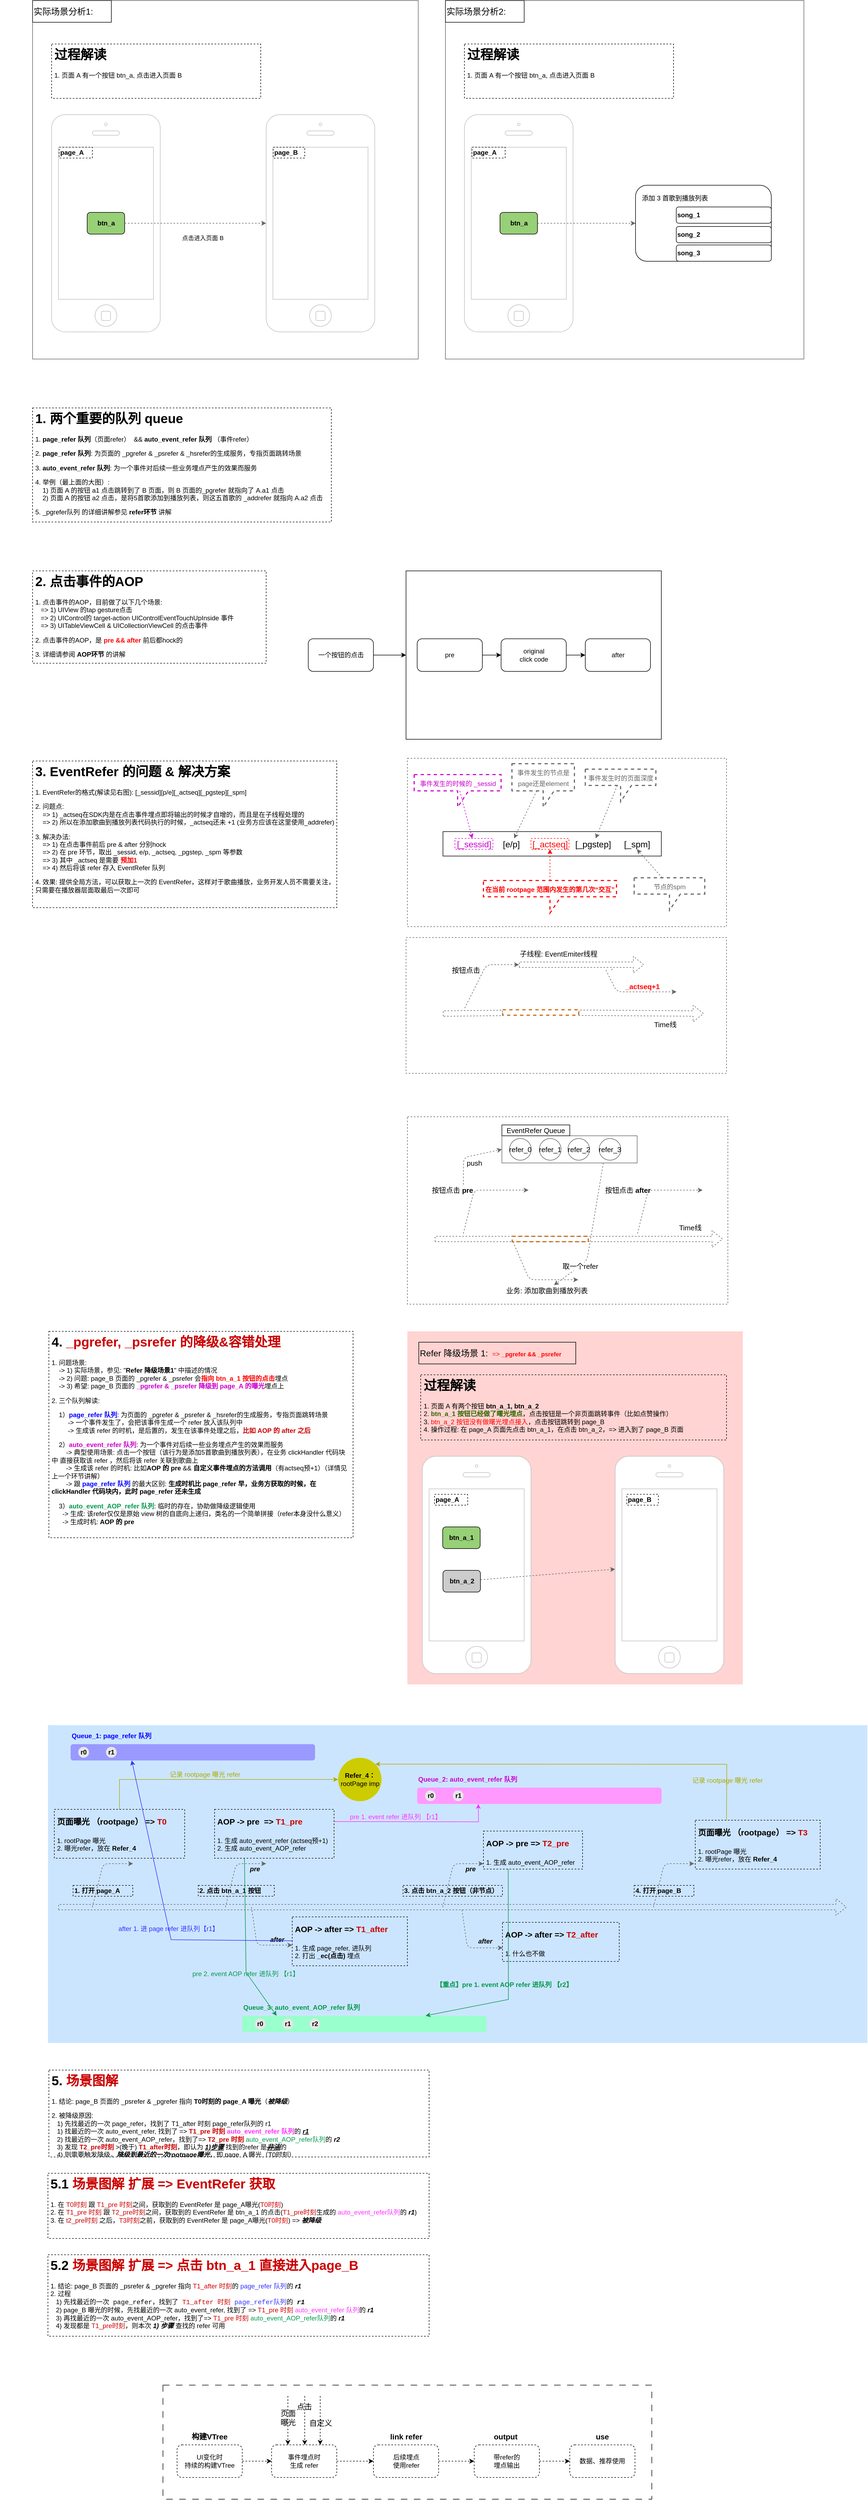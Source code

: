 <mxfile version="20.8.13" type="github">
  <diagram id="_ZPEgi9wng2458FTJGSn" name="Page-1">
    <mxGraphModel dx="2033" dy="2300" grid="1" gridSize="10" guides="1" tooltips="1" connect="1" arrows="1" fold="1" page="1" pageScale="1" pageWidth="827" pageHeight="1169" math="0" shadow="0">
      <root>
        <mxCell id="0" />
        <mxCell id="1" parent="0" />
        <mxCell id="eXqEwGbghYOkasKEa2I--22" value="" style="rounded=0;whiteSpace=wrap;html=1;dashed=1;labelBackgroundColor=none;fontSize=14;dashPattern=12 12;" vertex="1" parent="1">
          <mxGeometry x="280" y="3290" width="900" height="210" as="geometry" />
        </mxCell>
        <mxCell id="yxq1icMLa7VZch2Kp3X8-78" value="" style="rounded=0;whiteSpace=wrap;html=1;dashed=1;fontSize=13;strokeWidth=1;strokeColor=none;fillColor=#CCE5FF;" parent="1" vertex="1">
          <mxGeometry x="68.25" y="2075" width="1508.5" height="585" as="geometry" />
        </mxCell>
        <mxCell id="yxq1icMLa7VZch2Kp3X8-10" value="" style="rounded=0;whiteSpace=wrap;html=1;dashed=1;fontSize=13;strokeWidth=1;strokeColor=none;fillColor=#FFD4D2;" parent="1" vertex="1">
          <mxGeometry x="730" y="1350" width="617.5" height="650" as="geometry" />
        </mxCell>
        <mxCell id="x_XK1Yig7gq4vAHvtXbg-77" value="" style="rounded=0;whiteSpace=wrap;html=1;dashed=1;fontSize=13;fontColor=#000000;strokeWidth=1;strokeColor=#666666;" parent="1" vertex="1">
          <mxGeometry x="730" y="955" width="590" height="345" as="geometry" />
        </mxCell>
        <mxCell id="x_XK1Yig7gq4vAHvtXbg-54" value="" style="rounded=0;whiteSpace=wrap;html=1;dashed=1;fontSize=13;fontColor=#000000;strokeWidth=1;strokeColor=#666666;" parent="1" vertex="1">
          <mxGeometry x="730" y="295" width="587.5" height="310" as="geometry" />
        </mxCell>
        <mxCell id="x_XK1Yig7gq4vAHvtXbg-53" value="" style="rounded=0;whiteSpace=wrap;html=1;dashed=1;fontSize=13;fontColor=#000000;strokeWidth=1;strokeColor=#666666;" parent="1" vertex="1">
          <mxGeometry x="727.5" y="625" width="590" height="250" as="geometry" />
        </mxCell>
        <mxCell id="CS7jje6rmYeDG2XOKvHa-1" value="" style="rounded=0;whiteSpace=wrap;html=1;strokeColor=#666666;fontColor=#666666;" parent="1" vertex="1">
          <mxGeometry x="40" y="-1100" width="710" height="660" as="geometry" />
        </mxCell>
        <mxCell id="CS7jje6rmYeDG2XOKvHa-2" value="" style="html=1;verticalLabelPosition=bottom;labelBackgroundColor=#ffffff;verticalAlign=top;shadow=0;dashed=0;strokeWidth=1;shape=mxgraph.ios7.misc.iphone;strokeColor=#c0c0c0;fontColor=#000000;fillColor=#ffffff;align=left;" parent="1" vertex="1">
          <mxGeometry x="75" y="-890" width="200" height="400" as="geometry" />
        </mxCell>
        <mxCell id="CS7jje6rmYeDG2XOKvHa-3" value="page_A" style="text;html=1;fillColor=none;align=left;verticalAlign=middle;whiteSpace=wrap;rounded=0;fontColor=#000000;strokeColor=#000000;dashed=1;fontStyle=1" parent="1" vertex="1">
          <mxGeometry x="89" y="-830" width="61" height="20" as="geometry" />
        </mxCell>
        <mxCell id="CS7jje6rmYeDG2XOKvHa-6" value="btn_a" style="rounded=1;whiteSpace=wrap;html=1;fontColor=#000000;strokeColor=#000000;align=center;fontStyle=1;fillColor=#97D077;" parent="1" vertex="1">
          <mxGeometry x="140.5" y="-710" width="69" height="40" as="geometry" />
        </mxCell>
        <mxCell id="CS7jje6rmYeDG2XOKvHa-9" value="" style="html=1;verticalLabelPosition=bottom;labelBackgroundColor=#ffffff;verticalAlign=top;shadow=0;dashed=0;strokeWidth=1;shape=mxgraph.ios7.misc.iphone;strokeColor=#c0c0c0;fontColor=#000000;fillColor=#ffffff;align=left;" parent="1" vertex="1">
          <mxGeometry x="470" y="-890" width="200" height="400" as="geometry" />
        </mxCell>
        <mxCell id="CS7jje6rmYeDG2XOKvHa-10" style="edgeStyle=none;rounded=0;orthogonalLoop=1;jettySize=auto;html=1;dashed=1;fontColor=#000000;strokeColor=#666666;" parent="1" source="CS7jje6rmYeDG2XOKvHa-6" target="CS7jje6rmYeDG2XOKvHa-9" edge="1">
          <mxGeometry relative="1" as="geometry">
            <mxPoint x="586.75" y="-690" as="sourcePoint" />
          </mxGeometry>
        </mxCell>
        <mxCell id="CS7jje6rmYeDG2XOKvHa-12" value="page_B" style="text;html=1;fillColor=none;align=left;verticalAlign=middle;whiteSpace=wrap;rounded=0;fontColor=#000000;strokeColor=#000000;dashed=1;fontStyle=1" parent="1" vertex="1">
          <mxGeometry x="483" y="-830" width="58" height="20" as="geometry" />
        </mxCell>
        <mxCell id="CS7jje6rmYeDG2XOKvHa-13" value="点击进入页面 B" style="edgeLabel;html=1;align=center;verticalAlign=middle;resizable=0;points=[];fontColor=#000000;" parent="1" vertex="1" connectable="0">
          <mxGeometry x="-20" y="-650" as="geometry">
            <mxPoint x="373" y="-13" as="offset" />
          </mxGeometry>
        </mxCell>
        <mxCell id="CS7jje6rmYeDG2XOKvHa-14" value="&lt;span style=&quot;font-size: 16px&quot;&gt;实际场景分析1:&lt;/span&gt;" style="text;html=1;fillColor=none;align=left;verticalAlign=middle;whiteSpace=wrap;rounded=0;strokeColor=#000000;" parent="1" vertex="1">
          <mxGeometry x="40" y="-1100" width="145" height="40" as="geometry" />
        </mxCell>
        <mxCell id="CS7jje6rmYeDG2XOKvHa-15" value="&lt;h1&gt;过程解读&lt;/h1&gt;&lt;p&gt;1. 页面 A 有一个按钮 btn_a, 点击进入页面 B&lt;/p&gt;" style="text;html=1;fillColor=none;spacing=5;spacingTop=-20;whiteSpace=wrap;overflow=hidden;rounded=0;fontColor=#000000;align=left;strokeColor=#000000;dashed=1;" parent="1" vertex="1">
          <mxGeometry x="75" y="-1020" width="385" height="100" as="geometry" />
        </mxCell>
        <mxCell id="CS7jje6rmYeDG2XOKvHa-18" value="" style="rounded=0;whiteSpace=wrap;html=1;strokeColor=#666666;fontColor=#666666;" parent="1" vertex="1">
          <mxGeometry x="800" y="-1100" width="660" height="660" as="geometry" />
        </mxCell>
        <mxCell id="CS7jje6rmYeDG2XOKvHa-19" value="" style="html=1;verticalLabelPosition=bottom;labelBackgroundColor=#ffffff;verticalAlign=top;shadow=0;dashed=0;strokeWidth=1;shape=mxgraph.ios7.misc.iphone;strokeColor=#c0c0c0;fontColor=#000000;fillColor=#ffffff;align=left;" parent="1" vertex="1">
          <mxGeometry x="835" y="-890" width="200" height="400" as="geometry" />
        </mxCell>
        <mxCell id="CS7jje6rmYeDG2XOKvHa-20" value="page_A" style="text;html=1;fillColor=none;align=left;verticalAlign=middle;whiteSpace=wrap;rounded=0;fontColor=#000000;strokeColor=#000000;dashed=1;fontStyle=1" parent="1" vertex="1">
          <mxGeometry x="849" y="-830" width="61" height="20" as="geometry" />
        </mxCell>
        <mxCell id="CS7jje6rmYeDG2XOKvHa-21" value="btn_a" style="rounded=1;whiteSpace=wrap;html=1;fontColor=#000000;strokeColor=#000000;align=center;fontStyle=1;fillColor=#97D077;" parent="1" vertex="1">
          <mxGeometry x="900.5" y="-710" width="69" height="40" as="geometry" />
        </mxCell>
        <mxCell id="CS7jje6rmYeDG2XOKvHa-23" style="edgeStyle=none;rounded=0;orthogonalLoop=1;jettySize=auto;html=1;dashed=1;fontColor=#000000;strokeColor=#666666;" parent="1" source="CS7jje6rmYeDG2XOKvHa-21" target="CS7jje6rmYeDG2XOKvHa-27" edge="1">
          <mxGeometry relative="1" as="geometry">
            <mxPoint x="1346.75" y="-690" as="sourcePoint" />
            <mxPoint x="1140" y="-690" as="targetPoint" />
          </mxGeometry>
        </mxCell>
        <mxCell id="CS7jje6rmYeDG2XOKvHa-25" value="&lt;span style=&quot;font-size: 16px&quot;&gt;实际场景分析2:&lt;/span&gt;" style="text;html=1;fillColor=none;align=left;verticalAlign=middle;whiteSpace=wrap;rounded=0;strokeColor=#000000;" parent="1" vertex="1">
          <mxGeometry x="800" y="-1100" width="145" height="40" as="geometry" />
        </mxCell>
        <mxCell id="CS7jje6rmYeDG2XOKvHa-26" value="&lt;h1&gt;过程解读&lt;/h1&gt;&lt;p&gt;1. 页面 A 有一个按钮 btn_a, 点击进入页面 B&lt;/p&gt;" style="text;html=1;fillColor=none;spacing=5;spacingTop=-20;whiteSpace=wrap;overflow=hidden;rounded=0;fontColor=#000000;align=left;strokeColor=#000000;dashed=1;" parent="1" vertex="1">
          <mxGeometry x="835" y="-1020" width="385" height="100" as="geometry" />
        </mxCell>
        <mxCell id="CS7jje6rmYeDG2XOKvHa-27" value="" style="rounded=1;whiteSpace=wrap;html=1;" parent="1" vertex="1">
          <mxGeometry x="1150" y="-760" width="250" height="140" as="geometry" />
        </mxCell>
        <mxCell id="CS7jje6rmYeDG2XOKvHa-30" value="&lt;span style=&quot;color: rgb(0 , 0 , 0) ; font-family: &amp;#34;helvetica&amp;#34; ; font-size: 12px ; font-style: normal ; font-weight: 400 ; letter-spacing: normal ; text-align: center ; text-indent: 0px ; text-transform: none ; word-spacing: 0px ; background-color: rgb(248 , 249 , 250) ; display: inline ; float: none&quot;&gt;添加 3 首歌到播放列表&lt;/span&gt;" style="text;whiteSpace=wrap;html=1;" parent="1" vertex="1">
          <mxGeometry x="1160" y="-750" width="150" height="30" as="geometry" />
        </mxCell>
        <mxCell id="CS7jje6rmYeDG2XOKvHa-31" value="&lt;b&gt;song_1&lt;/b&gt;" style="rounded=1;whiteSpace=wrap;html=1;align=left;" parent="1" vertex="1">
          <mxGeometry x="1225" y="-720" width="175" height="30" as="geometry" />
        </mxCell>
        <mxCell id="CS7jje6rmYeDG2XOKvHa-32" value="&lt;b&gt;song_2&lt;/b&gt;" style="rounded=1;whiteSpace=wrap;html=1;align=left;" parent="1" vertex="1">
          <mxGeometry x="1225" y="-684" width="175" height="30" as="geometry" />
        </mxCell>
        <mxCell id="CS7jje6rmYeDG2XOKvHa-33" value="&lt;b&gt;song_3&lt;/b&gt;" style="rounded=1;whiteSpace=wrap;html=1;align=left;" parent="1" vertex="1">
          <mxGeometry x="1225" y="-650" width="175" height="30" as="geometry" />
        </mxCell>
        <mxCell id="CS7jje6rmYeDG2XOKvHa-34" value="&lt;h1&gt;2. 点击事件的AOP&lt;/h1&gt;&lt;p&gt;1. 点击事件的AOP，目前做了以下几个场景:&lt;br&gt;&lt;span&gt;&amp;nbsp; &amp;nbsp;=&amp;gt; 1) UIView 的tap gesture点击&lt;br&gt;&amp;nbsp; &amp;nbsp;=&amp;gt; 2) UIControl的 target-action UIControlEventTouchUpInside 事件&lt;br&gt;&amp;nbsp; &amp;nbsp;=&amp;gt; 3) UITableViewCell &amp;amp; UICollectionViewCell 的点击事件&lt;br&gt;&lt;/span&gt;&lt;/p&gt;&lt;p&gt;2. 点击事件的AOP，是 &lt;b&gt;&lt;font color=&quot;#ff0000&quot;&gt;pre &amp;amp;&amp;amp; after&lt;/font&gt;&lt;/b&gt; 前后都hock的&lt;/p&gt;&lt;p&gt;3. 详细请参阅 &lt;b&gt;AOP环节&lt;/b&gt; 的讲解&lt;/p&gt;" style="text;html=1;fillColor=none;spacing=5;spacingTop=-20;whiteSpace=wrap;overflow=hidden;rounded=0;strokeColor=#000000;dashed=1;" parent="1" vertex="1">
          <mxGeometry x="40" y="-50" width="430" height="170" as="geometry" />
        </mxCell>
        <mxCell id="x_XK1Yig7gq4vAHvtXbg-7" style="edgeStyle=orthogonalEdgeStyle;rounded=0;orthogonalLoop=1;jettySize=auto;html=1;" parent="1" source="x_XK1Yig7gq4vAHvtXbg-1" target="x_XK1Yig7gq4vAHvtXbg-3" edge="1">
          <mxGeometry relative="1" as="geometry" />
        </mxCell>
        <mxCell id="x_XK1Yig7gq4vAHvtXbg-1" value="一个按钮的点击" style="rounded=1;whiteSpace=wrap;html=1;" parent="1" vertex="1">
          <mxGeometry x="547.5" y="75" width="120" height="60" as="geometry" />
        </mxCell>
        <mxCell id="x_XK1Yig7gq4vAHvtXbg-3" value="" style="rounded=0;whiteSpace=wrap;html=1;" parent="1" vertex="1">
          <mxGeometry x="727.5" y="-50" width="470" height="310" as="geometry" />
        </mxCell>
        <mxCell id="x_XK1Yig7gq4vAHvtXbg-9" style="edgeStyle=orthogonalEdgeStyle;rounded=0;orthogonalLoop=1;jettySize=auto;html=1;" parent="1" source="x_XK1Yig7gq4vAHvtXbg-4" target="x_XK1Yig7gq4vAHvtXbg-6" edge="1">
          <mxGeometry relative="1" as="geometry" />
        </mxCell>
        <mxCell id="x_XK1Yig7gq4vAHvtXbg-4" value="original &lt;br&gt;click code" style="rounded=1;whiteSpace=wrap;html=1;" parent="1" vertex="1">
          <mxGeometry x="902.5" y="75" width="120" height="60" as="geometry" />
        </mxCell>
        <mxCell id="x_XK1Yig7gq4vAHvtXbg-8" style="edgeStyle=orthogonalEdgeStyle;rounded=0;orthogonalLoop=1;jettySize=auto;html=1;" parent="1" source="x_XK1Yig7gq4vAHvtXbg-5" target="x_XK1Yig7gq4vAHvtXbg-4" edge="1">
          <mxGeometry relative="1" as="geometry" />
        </mxCell>
        <mxCell id="x_XK1Yig7gq4vAHvtXbg-5" value="pre" style="rounded=1;whiteSpace=wrap;html=1;" parent="1" vertex="1">
          <mxGeometry x="748" y="75" width="120" height="60" as="geometry" />
        </mxCell>
        <mxCell id="x_XK1Yig7gq4vAHvtXbg-6" value="after" style="rounded=1;whiteSpace=wrap;html=1;" parent="1" vertex="1">
          <mxGeometry x="1057.5" y="75" width="120" height="60" as="geometry" />
        </mxCell>
        <mxCell id="x_XK1Yig7gq4vAHvtXbg-10" value="&lt;h1&gt;1. 两个重要的队列 queue&lt;/h1&gt;&lt;p&gt;1. &lt;b&gt;page_refer&amp;nbsp;队列&lt;/b&gt;（页面refer）&amp;nbsp; &amp;amp;&amp;amp; &lt;b&gt;auto_event_refer 队列&lt;/b&gt; （事件refer）&lt;span&gt;&lt;br&gt;&lt;/span&gt;&lt;/p&gt;&lt;p&gt;2.&amp;nbsp;&lt;b&gt;page_refer&lt;/b&gt;&lt;b&gt;&amp;nbsp;队列&lt;/b&gt;: 为页面的 _pgrefer &amp;amp; _psrefer &amp;amp; _hsrefer的生成服务，专指页面跳转场景&lt;br&gt;&lt;/p&gt;&lt;p&gt;3.&amp;nbsp;&lt;b&gt;auto_event_refer&lt;/b&gt;&lt;b&gt;&amp;nbsp;队列&lt;/b&gt;: 为一个事件对后续一些业务埋点产生的效果而服务&lt;/p&gt;&lt;p&gt;4. 举例（最上面的大图）:&lt;br&gt;&amp;nbsp; &amp;nbsp; 1) 页面 A 的按钮 a1 点击跳转到了 B 页面，则 B 页面的_pgrefer 就指向了 A.a1 点击&lt;br&gt;&amp;nbsp; &amp;nbsp; 2) 页面 A 的按钮 a2 点击，是将5首歌添加到播放列表，则这五首歌的 _addrefer 就指向 A.a2 点击&lt;/p&gt;&lt;p&gt;5. _pgrefer队列 的详细讲解参见 &lt;b&gt;refer环节&lt;/b&gt; 讲解&lt;/p&gt;" style="text;html=1;fillColor=none;spacing=5;spacingTop=-20;whiteSpace=wrap;overflow=hidden;rounded=0;strokeColor=#000000;dashed=1;" parent="1" vertex="1">
          <mxGeometry x="40" y="-350" width="550" height="210" as="geometry" />
        </mxCell>
        <mxCell id="x_XK1Yig7gq4vAHvtXbg-11" value="&lt;h1&gt;3. EventRefer 的问题 &amp;amp; 解决方案&lt;/h1&gt;&lt;p&gt;1. EventRefer的格式(解读见右图): [_sessid][p/e][_actseq][_pgstep][_spm]&lt;/p&gt;&lt;p&gt;2. 问题点: &lt;br&gt;&amp;nbsp; &amp;nbsp; =&amp;gt; 1) _actseq在SDK内是在点击事件埋点即将输出的时候才自增的，而且是在子线程处理的&lt;br&gt;&amp;nbsp; &amp;nbsp; =&amp;gt; 2) 所以在添加歌曲到播放列表代码执行的时候，_actseq还未 +1 (业务方应该在这里使用_addrefer)&lt;br&gt;&lt;/p&gt;&lt;p&gt;3. 解决办法:&amp;nbsp;&lt;br&gt;&amp;nbsp; &amp;nbsp; =&amp;gt; 1) 在点击事件前后 pre &amp;amp; after 分别hock&lt;br&gt;&amp;nbsp; &amp;nbsp; =&amp;gt; 2) 在 pre 环节，取出 _sessid, e/p, _actseq, _pgstep, _spm 等参数&lt;br&gt;&amp;nbsp; &amp;nbsp; =&amp;gt; 3) 其中 _actseq 是需要 &lt;font color=&quot;#ff0000&quot; style=&quot;font-weight: bold&quot;&gt;预加1&lt;/font&gt;&lt;br&gt;&amp;nbsp; &amp;nbsp; =&amp;gt; 4) 然后将该 refer 存入 EventRefer 队列&lt;br&gt;&lt;/p&gt;&lt;p&gt;4. 效果: 提供全局方法，可以获取上一次的 EventRefer，这样对于歌曲播放，业务开发人员不需要关注，只需要在播放器层面取最后一次即可&lt;br&gt;&lt;/p&gt;&lt;p&gt;&lt;br&gt;&lt;/p&gt;" style="text;html=1;fillColor=none;spacing=5;spacingTop=-20;whiteSpace=wrap;overflow=hidden;rounded=0;strokeColor=#000000;dashed=1;" parent="1" vertex="1">
          <mxGeometry x="40" y="300" width="560" height="270" as="geometry" />
        </mxCell>
        <mxCell id="x_XK1Yig7gq4vAHvtXbg-12" value="" style="rounded=0;whiteSpace=wrap;html=1;" parent="1" vertex="1">
          <mxGeometry x="795.5" y="430" width="402" height="45" as="geometry" />
        </mxCell>
        <mxCell id="x_XK1Yig7gq4vAHvtXbg-14" value="[_sessid]" style="text;html=1;fillColor=none;align=center;verticalAlign=middle;whiteSpace=wrap;rounded=0;dashed=1;fontSize=16;fontColor=#CC00CC;strokeColor=#CC00CC;" parent="1" vertex="1">
          <mxGeometry x="817.5" y="442.5" width="70" height="20" as="geometry" />
        </mxCell>
        <mxCell id="x_XK1Yig7gq4vAHvtXbg-15" value="[e/p]" style="text;html=1;strokeColor=none;fillColor=none;align=center;verticalAlign=middle;whiteSpace=wrap;rounded=0;dashed=1;fontSize=16;" parent="1" vertex="1">
          <mxGeometry x="894.5" y="442.5" width="53" height="20" as="geometry" />
        </mxCell>
        <mxCell id="x_XK1Yig7gq4vAHvtXbg-16" value="[_actseq]" style="text;html=1;fillColor=none;align=center;verticalAlign=middle;whiteSpace=wrap;rounded=0;dashed=1;fontSize=16;fontColor=#FF0000;strokeColor=#FF0000;" parent="1" vertex="1">
          <mxGeometry x="957.5" y="442.5" width="70" height="20" as="geometry" />
        </mxCell>
        <mxCell id="x_XK1Yig7gq4vAHvtXbg-17" value="[_pgstep]" style="text;html=1;strokeColor=none;fillColor=none;align=center;verticalAlign=middle;whiteSpace=wrap;rounded=0;dashed=1;fontSize=16;" parent="1" vertex="1">
          <mxGeometry x="1037" y="442.5" width="70" height="20" as="geometry" />
        </mxCell>
        <mxCell id="x_XK1Yig7gq4vAHvtXbg-18" value="[_spm]" style="text;html=1;strokeColor=none;fillColor=none;align=center;verticalAlign=middle;whiteSpace=wrap;rounded=0;dashed=1;fontSize=16;" parent="1" vertex="1">
          <mxGeometry x="1117.5" y="442.5" width="70" height="20" as="geometry" />
        </mxCell>
        <mxCell id="x_XK1Yig7gq4vAHvtXbg-20" style="rounded=0;orthogonalLoop=1;jettySize=auto;html=1;fontSize=16;fontColor=#CC00CC;strokeColor=#CC00CC;dashed=1;" parent="1" source="x_XK1Yig7gq4vAHvtXbg-19" target="x_XK1Yig7gq4vAHvtXbg-14" edge="1">
          <mxGeometry relative="1" as="geometry" />
        </mxCell>
        <mxCell id="x_XK1Yig7gq4vAHvtXbg-19" value="&lt;span style=&quot;font-size: 12px; text-align: left;&quot;&gt;事件发生的时候的 _sessid&lt;/span&gt;" style="shape=callout;whiteSpace=wrap;html=1;perimeter=calloutPerimeter;dashed=1;fontSize=16;strokeColor=#CC00CC;strokeWidth=2;fontColor=#CC00CC;fillColor=none;" parent="1" vertex="1">
          <mxGeometry x="742.5" y="325" width="160" height="60" as="geometry" />
        </mxCell>
        <mxCell id="x_XK1Yig7gq4vAHvtXbg-22" style="edgeStyle=none;rounded=0;orthogonalLoop=1;jettySize=auto;html=1;dashed=1;fontSize=16;fontColor=#666666;strokeColor=#666666;" parent="1" source="x_XK1Yig7gq4vAHvtXbg-21" target="x_XK1Yig7gq4vAHvtXbg-15" edge="1">
          <mxGeometry relative="1" as="geometry" />
        </mxCell>
        <mxCell id="x_XK1Yig7gq4vAHvtXbg-21" value="&lt;span style=&quot;font-size: 12px; text-align: left;&quot;&gt;事件发生的节点是page还是element&lt;/span&gt;" style="shape=callout;whiteSpace=wrap;html=1;perimeter=calloutPerimeter;dashed=1;fontSize=16;strokeWidth=2;fillColor=none;strokeColor=#666666;fontColor=#666666;" parent="1" vertex="1">
          <mxGeometry x="922.5" y="305" width="115" height="80" as="geometry" />
        </mxCell>
        <mxCell id="x_XK1Yig7gq4vAHvtXbg-24" style="edgeStyle=none;rounded=0;orthogonalLoop=1;jettySize=auto;html=1;dashed=1;fontSize=16;fontColor=#666666;strokeColor=#FF0000;" parent="1" source="x_XK1Yig7gq4vAHvtXbg-23" target="x_XK1Yig7gq4vAHvtXbg-16" edge="1">
          <mxGeometry relative="1" as="geometry" />
        </mxCell>
        <mxCell id="x_XK1Yig7gq4vAHvtXbg-23" value="&lt;b style=&quot;color: rgb(0 , 0 , 0) ; font-size: 12px ; text-align: left&quot;&gt;&lt;font color=&quot;#ff0000&quot;&gt;在当前 rootpage 范围内发生的第几次“交互”&lt;/font&gt;&lt;/b&gt;" style="shape=callout;whiteSpace=wrap;html=1;perimeter=calloutPerimeter;dashed=1;fontSize=16;strokeWidth=2;fontColor=#CC00CC;fillColor=none;strokeColor=#FF0000;" parent="1" vertex="1">
          <mxGeometry x="870" y="520" width="245" height="60" as="geometry" />
        </mxCell>
        <mxCell id="x_XK1Yig7gq4vAHvtXbg-26" style="edgeStyle=none;rounded=0;orthogonalLoop=1;jettySize=auto;html=1;dashed=1;fontSize=16;fontColor=#666666;strokeColor=#666666;" parent="1" source="x_XK1Yig7gq4vAHvtXbg-25" target="x_XK1Yig7gq4vAHvtXbg-17" edge="1">
          <mxGeometry relative="1" as="geometry" />
        </mxCell>
        <mxCell id="x_XK1Yig7gq4vAHvtXbg-25" value="&lt;span style=&quot;font-size: 12px ; text-align: left&quot;&gt;事件发生时的页面深度&lt;/span&gt;" style="shape=callout;whiteSpace=wrap;html=1;perimeter=calloutPerimeter;dashed=1;fontSize=16;strokeWidth=2;fillColor=none;fontColor=#666666;strokeColor=#666666;" parent="1" vertex="1">
          <mxGeometry x="1057.5" y="315" width="130" height="60" as="geometry" />
        </mxCell>
        <mxCell id="x_XK1Yig7gq4vAHvtXbg-28" style="edgeStyle=none;rounded=0;orthogonalLoop=1;jettySize=auto;html=1;entryX=0.5;entryY=1;entryDx=0;entryDy=0;dashed=1;fontSize=16;fontColor=#666666;strokeColor=#666666;" parent="1" source="x_XK1Yig7gq4vAHvtXbg-27" target="x_XK1Yig7gq4vAHvtXbg-18" edge="1">
          <mxGeometry relative="1" as="geometry" />
        </mxCell>
        <mxCell id="x_XK1Yig7gq4vAHvtXbg-27" value="&lt;span style=&quot;font-size: 12px ; text-align: left&quot;&gt;节点的spm&lt;/span&gt;" style="shape=callout;whiteSpace=wrap;html=1;perimeter=calloutPerimeter;dashed=1;fontSize=16;strokeWidth=2;fillColor=none;fontColor=#666666;strokeColor=#666666;" parent="1" vertex="1">
          <mxGeometry x="1147.5" y="515" width="130" height="60" as="geometry" />
        </mxCell>
        <mxCell id="x_XK1Yig7gq4vAHvtXbg-33" value="Time线" style="text;html=1;strokeColor=none;align=center;verticalAlign=middle;whiteSpace=wrap;rounded=0;dashed=1;fontSize=13;" parent="1" vertex="1">
          <mxGeometry x="1175" y="775" width="60" height="20" as="geometry" />
        </mxCell>
        <mxCell id="x_XK1Yig7gq4vAHvtXbg-34" value="" style="shape=flexArrow;endArrow=classic;html=1;dashed=1;fontSize=16;fontColor=#000000;strokeColor=#666666;startArrow=none;" parent="1" source="x_XK1Yig7gq4vAHvtXbg-47" edge="1">
          <mxGeometry width="50" height="50" relative="1" as="geometry">
            <mxPoint x="795.5" y="765" as="sourcePoint" />
            <mxPoint x="1275.5" y="765" as="targetPoint" />
          </mxGeometry>
        </mxCell>
        <mxCell id="x_XK1Yig7gq4vAHvtXbg-35" value="" style="endArrow=classic;html=1;dashed=1;fontSize=16;fontColor=#000000;strokeColor=#666666;" parent="1" edge="1">
          <mxGeometry width="50" height="50" relative="1" as="geometry">
            <mxPoint x="835.5" y="755" as="sourcePoint" />
            <mxPoint x="935.5" y="675" as="targetPoint" />
            <Array as="points">
              <mxPoint x="875.5" y="675" />
            </Array>
          </mxGeometry>
        </mxCell>
        <mxCell id="x_XK1Yig7gq4vAHvtXbg-38" value="" style="shape=flexArrow;endArrow=classic;html=1;dashed=1;fontSize=16;fontColor=#000000;strokeColor=#666666;" parent="1" edge="1">
          <mxGeometry width="50" height="50" relative="1" as="geometry">
            <mxPoint x="935.5" y="675" as="sourcePoint" />
            <mxPoint x="1165.5" y="675" as="targetPoint" />
          </mxGeometry>
        </mxCell>
        <mxCell id="x_XK1Yig7gq4vAHvtXbg-39" value="子线程: EventEmiter线程" style="text;html=1;strokeColor=none;fillColor=none;align=left;verticalAlign=middle;whiteSpace=wrap;rounded=0;dashed=1;fontSize=13;fontColor=#000000;" parent="1" vertex="1">
          <mxGeometry x="934.5" y="645" width="161" height="20" as="geometry" />
        </mxCell>
        <mxCell id="x_XK1Yig7gq4vAHvtXbg-40" value="" style="endArrow=classic;html=1;dashed=1;fontSize=13;fontColor=#000000;strokeColor=#666666;startArrow=none;" parent="1" edge="1">
          <mxGeometry width="50" height="50" relative="1" as="geometry">
            <mxPoint x="1095.5" y="685" as="sourcePoint" />
            <mxPoint x="1225.5" y="725" as="targetPoint" />
            <Array as="points">
              <mxPoint x="1115.5" y="725" />
            </Array>
          </mxGeometry>
        </mxCell>
        <mxCell id="x_XK1Yig7gq4vAHvtXbg-42" value="" style="endArrow=none;html=1;dashed=1;fontSize=13;fontColor=#000000;strokeColor=#666666;" parent="1" edge="1">
          <mxGeometry width="50" height="50" relative="1" as="geometry">
            <mxPoint x="1105.5" y="685" as="sourcePoint" />
            <mxPoint x="1108.833" y="681" as="targetPoint" />
            <Array as="points" />
          </mxGeometry>
        </mxCell>
        <mxCell id="x_XK1Yig7gq4vAHvtXbg-45" value="" style="endArrow=classic;html=1;dashed=1;fontSize=13;fontColor=#000000;strokeColor=#666666;" parent="1" edge="1">
          <mxGeometry width="50" height="50" relative="1" as="geometry">
            <mxPoint x="924.5" y="1185" as="sourcePoint" />
            <mxPoint x="1044.5" y="1255" as="targetPoint" />
            <Array as="points">
              <mxPoint x="954.5" y="1255" />
            </Array>
          </mxGeometry>
        </mxCell>
        <mxCell id="x_XK1Yig7gq4vAHvtXbg-47" value="" style="rounded=0;whiteSpace=wrap;html=1;dashed=1;fontSize=13;fontColor=#000000;strokeWidth=2;fillColor=none;strokeColor=#CC6600;" parent="1" vertex="1">
          <mxGeometry x="905.5" y="758" width="140" height="10" as="geometry" />
        </mxCell>
        <mxCell id="x_XK1Yig7gq4vAHvtXbg-48" value="" style="shape=flexArrow;endArrow=none;html=1;dashed=1;fontSize=16;fontColor=#000000;strokeColor=#666666;" parent="1" target="x_XK1Yig7gq4vAHvtXbg-47" edge="1">
          <mxGeometry width="50" height="50" relative="1" as="geometry">
            <mxPoint x="795.5" y="765" as="sourcePoint" />
            <mxPoint x="1405.5" y="765" as="targetPoint" />
          </mxGeometry>
        </mxCell>
        <mxCell id="x_XK1Yig7gq4vAHvtXbg-49" value="业务: 添加歌曲到播放列表" style="text;html=1;strokeColor=none;fillColor=none;align=center;verticalAlign=middle;whiteSpace=wrap;rounded=0;dashed=1;fontSize=13;fontColor=#000000;" parent="1" vertex="1">
          <mxGeometry x="902.5" y="1265" width="168" height="20" as="geometry" />
        </mxCell>
        <mxCell id="x_XK1Yig7gq4vAHvtXbg-50" value="按钮点击" style="text;html=1;strokeColor=none;fillColor=none;align=center;verticalAlign=middle;whiteSpace=wrap;rounded=0;dashed=1;fontSize=13;fontColor=#000000;" parent="1" vertex="1">
          <mxGeometry x="803" y="675" width="70" height="20" as="geometry" />
        </mxCell>
        <mxCell id="x_XK1Yig7gq4vAHvtXbg-51" value="&lt;b&gt;&lt;font color=&quot;#ff0000&quot;&gt;_actseq+1&lt;/font&gt;&lt;/b&gt;" style="text;html=1;strokeColor=none;fillColor=none;align=center;verticalAlign=middle;whiteSpace=wrap;rounded=0;dashed=1;fontSize=13;fontColor=#000000;" parent="1" vertex="1">
          <mxGeometry x="1118" y="705" width="90" height="20" as="geometry" />
        </mxCell>
        <mxCell id="x_XK1Yig7gq4vAHvtXbg-55" value="" style="shape=flexArrow;endArrow=classic;html=1;dashed=1;fontSize=13;fontColor=#000000;strokeColor=#666666;" parent="1" edge="1">
          <mxGeometry width="50" height="50" relative="1" as="geometry">
            <mxPoint x="780.5" y="1180" as="sourcePoint" />
            <mxPoint x="1310.5" y="1180" as="targetPoint" />
          </mxGeometry>
        </mxCell>
        <mxCell id="x_XK1Yig7gq4vAHvtXbg-56" value="Time线" style="text;html=1;strokeColor=none;align=center;verticalAlign=middle;whiteSpace=wrap;rounded=0;dashed=1;fontSize=13;" parent="1" vertex="1">
          <mxGeometry x="1220.5" y="1149" width="60" height="20" as="geometry" />
        </mxCell>
        <mxCell id="x_XK1Yig7gq4vAHvtXbg-57" value="" style="endArrow=classic;html=1;dashed=1;fontSize=13;fontColor=#000000;strokeColor=#666666;" parent="1" edge="1">
          <mxGeometry width="50" height="50" relative="1" as="geometry">
            <mxPoint x="833" y="1170" as="sourcePoint" />
            <mxPoint x="953" y="1090" as="targetPoint" />
            <Array as="points">
              <mxPoint x="853" y="1090" />
            </Array>
          </mxGeometry>
        </mxCell>
        <mxCell id="x_XK1Yig7gq4vAHvtXbg-58" value="按钮点击 &lt;b&gt;pre&lt;/b&gt;" style="text;html=1;strokeColor=none;fillColor=none;align=center;verticalAlign=middle;whiteSpace=wrap;rounded=0;dashed=1;fontSize=13;fontColor=#000000;" parent="1" vertex="1">
          <mxGeometry x="773" y="1080" width="80" height="20" as="geometry" />
        </mxCell>
        <mxCell id="x_XK1Yig7gq4vAHvtXbg-59" value="" style="endArrow=classic;html=1;dashed=1;fontSize=13;fontColor=#000000;strokeColor=#666666;" parent="1" edge="1">
          <mxGeometry width="50" height="50" relative="1" as="geometry">
            <mxPoint x="1153.5" y="1170" as="sourcePoint" />
            <mxPoint x="1273.5" y="1090" as="targetPoint" />
            <Array as="points">
              <mxPoint x="1173.5" y="1090" />
            </Array>
          </mxGeometry>
        </mxCell>
        <mxCell id="x_XK1Yig7gq4vAHvtXbg-60" value="按钮点击 &lt;b&gt;after&lt;/b&gt;" style="text;html=1;strokeColor=none;fillColor=none;align=center;verticalAlign=middle;whiteSpace=wrap;rounded=0;dashed=1;fontSize=13;fontColor=#000000;" parent="1" vertex="1">
          <mxGeometry x="1089" y="1080" width="94" height="20" as="geometry" />
        </mxCell>
        <mxCell id="x_XK1Yig7gq4vAHvtXbg-61" value="" style="rounded=0;whiteSpace=wrap;html=1;dashed=1;fontSize=13;fontColor=#000000;strokeWidth=2;fillColor=none;strokeColor=#CC6600;" parent="1" vertex="1">
          <mxGeometry x="923" y="1175" width="140" height="10" as="geometry" />
        </mxCell>
        <mxCell id="x_XK1Yig7gq4vAHvtXbg-64" value="" style="rounded=0;whiteSpace=wrap;html=1;fontSize=13;fontColor=#000000;strokeColor=#666666;strokeWidth=1;fillColor=none;" parent="1" vertex="1">
          <mxGeometry x="904" y="990" width="249" height="50" as="geometry" />
        </mxCell>
        <mxCell id="x_XK1Yig7gq4vAHvtXbg-67" value="refer_0" style="ellipse;whiteSpace=wrap;html=1;aspect=fixed;fontSize=13;fontColor=#000000;strokeColor=#666666;strokeWidth=1;fillColor=none;" parent="1" vertex="1">
          <mxGeometry x="918" y="995" width="40" height="40" as="geometry" />
        </mxCell>
        <mxCell id="x_XK1Yig7gq4vAHvtXbg-68" value="refer_1" style="ellipse;whiteSpace=wrap;html=1;aspect=fixed;fontSize=13;fontColor=#000000;strokeColor=#666666;strokeWidth=1;fillColor=none;" parent="1" vertex="1">
          <mxGeometry x="973" y="995" width="40" height="40" as="geometry" />
        </mxCell>
        <mxCell id="x_XK1Yig7gq4vAHvtXbg-69" value="refer_2" style="ellipse;whiteSpace=wrap;html=1;aspect=fixed;fontSize=13;fontColor=#000000;strokeColor=#666666;strokeWidth=1;fillColor=none;" parent="1" vertex="1">
          <mxGeometry x="1025.5" y="995" width="40" height="40" as="geometry" />
        </mxCell>
        <mxCell id="x_XK1Yig7gq4vAHvtXbg-70" value="refer_3" style="ellipse;whiteSpace=wrap;html=1;aspect=fixed;fontSize=13;fontColor=#000000;strokeColor=#666666;strokeWidth=1;fillColor=none;" parent="1" vertex="1">
          <mxGeometry x="1083" y="995" width="40" height="40" as="geometry" />
        </mxCell>
        <mxCell id="x_XK1Yig7gq4vAHvtXbg-71" value="" style="endArrow=classic;html=1;dashed=1;fontSize=13;fontColor=#000000;strokeColor=#666666;entryX=0;entryY=0.5;entryDx=0;entryDy=0;exitX=0.75;exitY=0;exitDx=0;exitDy=0;" parent="1" source="x_XK1Yig7gq4vAHvtXbg-58" target="x_XK1Yig7gq4vAHvtXbg-64" edge="1">
          <mxGeometry width="50" height="50" relative="1" as="geometry">
            <mxPoint x="810.5" y="1070" as="sourcePoint" />
            <mxPoint x="860.5" y="1020" as="targetPoint" />
            <Array as="points">
              <mxPoint x="833.5" y="1030" />
            </Array>
          </mxGeometry>
        </mxCell>
        <mxCell id="x_XK1Yig7gq4vAHvtXbg-72" value="push" style="text;html=1;align=center;verticalAlign=middle;resizable=0;points=[];autosize=1;strokeColor=none;fontSize=13;fontColor=#000000;" parent="1" vertex="1">
          <mxGeometry x="833" y="1030" width="40" height="20" as="geometry" />
        </mxCell>
        <mxCell id="x_XK1Yig7gq4vAHvtXbg-73" value="EventRefer Queue" style="text;html=1;fillColor=none;align=center;verticalAlign=middle;whiteSpace=wrap;rounded=0;fontSize=13;fontColor=#000000;strokeColor=#000000;" parent="1" vertex="1">
          <mxGeometry x="904" y="970" width="125" height="20" as="geometry" />
        </mxCell>
        <mxCell id="x_XK1Yig7gq4vAHvtXbg-74" value="" style="endArrow=classic;html=1;dashed=1;fontSize=13;fontColor=#000000;strokeColor=#666666;exitX=0.75;exitY=1;exitDx=0;exitDy=0;" parent="1" source="x_XK1Yig7gq4vAHvtXbg-64" target="x_XK1Yig7gq4vAHvtXbg-49" edge="1">
          <mxGeometry width="50" height="50" relative="1" as="geometry">
            <mxPoint x="1000.5" y="1130" as="sourcePoint" />
            <mxPoint x="1050.5" y="1080" as="targetPoint" />
            <Array as="points">
              <mxPoint x="1060.5" y="1220" />
            </Array>
          </mxGeometry>
        </mxCell>
        <mxCell id="x_XK1Yig7gq4vAHvtXbg-75" value="取一个refer" style="edgeLabel;html=1;align=center;verticalAlign=middle;resizable=0;points=[];fontSize=13;fontColor=#000000;" parent="x_XK1Yig7gq4vAHvtXbg-74" vertex="1" connectable="0">
          <mxGeometry x="0.544" relative="1" as="geometry">
            <mxPoint as="offset" />
          </mxGeometry>
        </mxCell>
        <mxCell id="yxq1icMLa7VZch2Kp3X8-1" value="&lt;h1&gt;4. &lt;font color=&quot;#cc0000&quot;&gt;_pgrefer, _psrefer 的降级&amp;amp;容错处理&lt;/font&gt;&lt;/h1&gt;&lt;p&gt;1. 问题场景:&amp;nbsp;&lt;br&gt;&amp;nbsp; &amp;nbsp; -&amp;gt; 1) 实际场景，参见: &quot;&lt;b&gt;Refer 降级场景1&lt;/b&gt;&quot; 中描述的情况&lt;br&gt;&amp;nbsp; &amp;nbsp; -&amp;gt; 2) 问题: page_B 页面的 _pgrefer &amp;amp; _psrefer 会&lt;b&gt;&lt;font color=&quot;#ff0000&quot;&gt;指向 btn_a_1 按钮的点击&lt;/font&gt;&lt;/b&gt;埋点&lt;br&gt;&amp;nbsp; &amp;nbsp; -&amp;gt; 3) 希望: page_B 页面的 &lt;b&gt;&lt;font color=&quot;#cc00cc&quot;&gt;_pgrefer &amp;amp; _psrefer 降级到 page_A 的曝光&lt;/font&gt;&lt;/b&gt;埋点上&lt;/p&gt;&lt;p&gt;2. 三个队列解读:&lt;/p&gt;&lt;p&gt;&amp;nbsp; &amp;nbsp; 1）&lt;font color=&quot;#0000ff&quot;&gt;&lt;b&gt;page_refer 队列&lt;/b&gt;:&lt;/font&gt;&amp;nbsp;为页面的 _pgrefer &amp;amp; _psrefer &amp;amp; _hsrefer的生成服务，专指页面跳转场景&lt;br&gt;&amp;nbsp; &amp;nbsp; &amp;nbsp; &amp;nbsp; &amp;nbsp;-&amp;gt; 一个事件发生了，会把该事件生成一个 refer 放入该队列中&lt;br&gt;&amp;nbsp; &amp;nbsp; &amp;nbsp; &amp;nbsp; &amp;nbsp;-&amp;gt; 生成该 refer 的时机，是后置的，发生在该事件处理之后，&lt;b&gt;&lt;font color=&quot;#cc0000&quot;&gt;比如 AOP 的 after 之后&lt;/font&gt;&lt;/b&gt;&lt;/p&gt;&lt;p&gt;&amp;nbsp; &amp;nbsp; 2）&lt;font color=&quot;#cc00cc&quot;&gt;&lt;b&gt;auto_event_refer 队列&lt;/b&gt;&lt;/font&gt;:&amp;nbsp;为一个事件对后续一些业务埋点产生的效果而服务&lt;br&gt;&amp;nbsp; &amp;nbsp; &amp;nbsp; &amp;nbsp; -&amp;gt; 典型使用场景: 点击一个按钮（该行为是添加5首歌曲到播放列表），在业务 clickHandler 代码块中 直接获取该 refer ，然后将该 refer 关联到歌曲上&lt;br&gt;&amp;nbsp; &amp;nbsp; &amp;nbsp; &amp;nbsp; -&amp;gt; 生成该 refer 的时机: 比如&lt;b&gt;AOP 的 pre&lt;/b&gt; &amp;amp;&amp;amp; &lt;b&gt;自定义事件埋点的方法调用&lt;/b&gt;（有actseq预+1）（详情见上一个环节讲解）&lt;br&gt;&amp;nbsp; &amp;nbsp; &amp;nbsp; &amp;nbsp; -&amp;gt; 跟 &lt;b&gt;&lt;font color=&quot;#0000ff&quot;&gt;page_refer 队列&lt;/font&gt;&lt;/b&gt; 的最大区别: &lt;b&gt;生成时机比 page_refer 早，业务方获取的时候，在 clickHandler 代码块内，此时 page_refer 还未生成&lt;/b&gt;&lt;/p&gt;&lt;p&gt;&lt;b&gt;&amp;nbsp; &amp;nbsp; &lt;/b&gt;3）&lt;b&gt;&lt;font color=&quot;#00994d&quot;&gt;auto_event_AOP_refer 队列&lt;/font&gt;&lt;/b&gt;: 临时的存在，协助做降级逻辑使用&lt;br&gt;&amp;nbsp; &amp;nbsp; &amp;nbsp; -&amp;gt; 生成: 该refer仅仅是原始 view 树的自底向上递归，类名的一个简单拼接（refer本身没什么意义）&lt;br&gt;&amp;nbsp; &amp;nbsp; &amp;nbsp; -&amp;gt; 生成时机: &lt;b&gt;AOP 的 pre&lt;/b&gt;&amp;nbsp;&lt;br&gt;&lt;/p&gt;" style="text;html=1;fillColor=none;spacing=5;spacingTop=-20;whiteSpace=wrap;overflow=hidden;rounded=0;strokeColor=#000000;dashed=1;" parent="1" vertex="1">
          <mxGeometry x="70" y="1350" width="560" height="380" as="geometry" />
        </mxCell>
        <mxCell id="yxq1icMLa7VZch2Kp3X8-2" value="" style="html=1;verticalLabelPosition=bottom;labelBackgroundColor=#ffffff;verticalAlign=top;shadow=0;dashed=0;strokeWidth=1;shape=mxgraph.ios7.misc.iphone;strokeColor=#c0c0c0;fontColor=#000000;fillColor=#ffffff;align=left;" parent="1" vertex="1">
          <mxGeometry x="757.5" y="1580" width="200" height="400" as="geometry" />
        </mxCell>
        <mxCell id="yxq1icMLa7VZch2Kp3X8-3" value="page_A" style="text;html=1;fillColor=none;align=left;verticalAlign=middle;whiteSpace=wrap;rounded=0;fontColor=#000000;strokeColor=#000000;dashed=1;fontStyle=1" parent="1" vertex="1">
          <mxGeometry x="780" y="1650" width="61" height="20" as="geometry" />
        </mxCell>
        <mxCell id="yxq1icMLa7VZch2Kp3X8-4" value="btn_a_1" style="rounded=1;whiteSpace=wrap;html=1;fontColor=#000000;strokeColor=#000000;align=center;fontStyle=1;fillColor=#97D077;" parent="1" vertex="1">
          <mxGeometry x="795" y="1710" width="69" height="40" as="geometry" />
        </mxCell>
        <mxCell id="yxq1icMLa7VZch2Kp3X8-5" value="" style="html=1;verticalLabelPosition=bottom;labelBackgroundColor=#ffffff;verticalAlign=top;shadow=0;dashed=0;strokeWidth=1;shape=mxgraph.ios7.misc.iphone;strokeColor=#c0c0c0;fontColor=#000000;fillColor=#ffffff;align=left;" parent="1" vertex="1">
          <mxGeometry x="1112.5" y="1580" width="200" height="400" as="geometry" />
        </mxCell>
        <mxCell id="yxq1icMLa7VZch2Kp3X8-6" style="edgeStyle=none;rounded=0;orthogonalLoop=1;jettySize=auto;html=1;dashed=1;fontColor=#000000;strokeColor=#666666;" parent="1" source="yxq1icMLa7VZch2Kp3X8-11" target="yxq1icMLa7VZch2Kp3X8-5" edge="1">
          <mxGeometry relative="1" as="geometry">
            <mxPoint x="1342.25" y="1800" as="sourcePoint" />
          </mxGeometry>
        </mxCell>
        <mxCell id="yxq1icMLa7VZch2Kp3X8-7" value="page_B" style="text;html=1;fillColor=none;align=left;verticalAlign=middle;whiteSpace=wrap;rounded=0;fontColor=#000000;strokeColor=#000000;dashed=1;fontStyle=1" parent="1" vertex="1">
          <mxGeometry x="1134" y="1650" width="58" height="20" as="geometry" />
        </mxCell>
        <mxCell id="yxq1icMLa7VZch2Kp3X8-8" value="&lt;span style=&quot;font-size: 16px&quot;&gt;Refer 降级场景 1:&amp;nbsp;&lt;/span&gt;&lt;font style=&quot;font-size: 12px&quot;&gt; &lt;font color=&quot;#ff0000&quot;&gt;=&amp;gt;&amp;nbsp;&lt;/font&gt;&lt;/font&gt;&lt;font style=&quot;font-size: 12px&quot; color=&quot;#ff0000&quot;&gt;&lt;b&gt;&lt;font style=&quot;font-size: 12px&quot;&gt;_&lt;/font&gt;&lt;span style=&quot;font-size: 11px&quot;&gt;pgrefer &amp;amp;&amp;amp; _psrefer&lt;/span&gt;&lt;/b&gt;&lt;/font&gt;" style="text;html=1;fillColor=none;align=left;verticalAlign=middle;whiteSpace=wrap;rounded=0;strokeColor=#000000;" parent="1" vertex="1">
          <mxGeometry x="751" y="1370" width="289" height="40" as="geometry" />
        </mxCell>
        <mxCell id="yxq1icMLa7VZch2Kp3X8-9" value="&lt;h1&gt;过程解读&lt;/h1&gt;&lt;p&gt;1. 页面 A 有两个按钮 &lt;b&gt;btn_a_1, btn_a_2&lt;/b&gt;&lt;br&gt;2. &lt;b&gt;&lt;font color=&quot;#336600&quot;&gt;btn_a_1 按钮已经做了曙光埋点&lt;/font&gt;&lt;/b&gt;，点击按钮是一个非页面跳转事件（比如点赞操作）&lt;br&gt;3. &lt;font color=&quot;#ff0000&quot;&gt;btn_a_2 按钮没有做曙光埋点接入&lt;/font&gt;，点击按钮跳转到 page_B&lt;br&gt;4. 操作过程: 在 page_A 页面先点击 btn_a_1，在点击 btn_a_2，=&amp;gt; 进入到了 page_B 页面&lt;/p&gt;" style="text;html=1;fillColor=none;spacing=5;spacingTop=-20;whiteSpace=wrap;overflow=hidden;rounded=0;fontColor=#000000;align=left;strokeColor=#000000;dashed=1;" parent="1" vertex="1">
          <mxGeometry x="754.5" y="1430" width="563" height="120" as="geometry" />
        </mxCell>
        <mxCell id="yxq1icMLa7VZch2Kp3X8-11" value="btn_a_2" style="rounded=1;whiteSpace=wrap;html=1;fontColor=#000000;strokeColor=#000000;align=center;fontStyle=1;fillColor=#CCCCCC;" parent="1" vertex="1">
          <mxGeometry x="795.5" y="1790" width="69" height="40" as="geometry" />
        </mxCell>
        <mxCell id="yxq1icMLa7VZch2Kp3X8-12" value="" style="shape=flexArrow;endArrow=classic;html=1;dashed=1;fontSize=13;fontColor=#000000;strokeColor=#666666;" parent="1" edge="1">
          <mxGeometry width="50" height="50" relative="1" as="geometry">
            <mxPoint x="87.5" y="2410" as="sourcePoint" />
            <mxPoint x="1538.5" y="2410" as="targetPoint" />
          </mxGeometry>
        </mxCell>
        <mxCell id="yxq1icMLa7VZch2Kp3X8-13" value="1. 打开 page_A" style="text;html=1;fillColor=none;align=left;verticalAlign=middle;whiteSpace=wrap;rounded=0;fontColor=#000000;strokeColor=#000000;dashed=1;fontStyle=1" parent="1" vertex="1">
          <mxGeometry x="114.5" y="2370" width="110" height="20" as="geometry" />
        </mxCell>
        <mxCell id="yxq1icMLa7VZch2Kp3X8-14" value="" style="endArrow=classic;html=1;dashed=1;fontSize=13;fontColor=#000000;strokeColor=#666666;" parent="1" edge="1">
          <mxGeometry width="50" height="50" relative="1" as="geometry">
            <mxPoint x="150" y="2410" as="sourcePoint" />
            <mxPoint x="225" y="2330" as="targetPoint" />
            <Array as="points">
              <mxPoint x="170" y="2330" />
            </Array>
          </mxGeometry>
        </mxCell>
        <mxCell id="yxq1icMLa7VZch2Kp3X8-15" value="" style="rounded=1;whiteSpace=wrap;html=1;fontSize=12;fontColor=#CC0000;fillColor=#9999FF;strokeColor=none;" parent="1" vertex="1">
          <mxGeometry x="110" y="2110" width="450" height="30" as="geometry" />
        </mxCell>
        <mxCell id="yxq1icMLa7VZch2Kp3X8-16" value="&lt;b&gt;Queue_1: page_refer 队列&lt;/b&gt;" style="text;html=1;strokeColor=none;fillColor=none;align=left;verticalAlign=middle;whiteSpace=wrap;rounded=0;fontSize=12;fontColor=#0000FF;" parent="1" vertex="1">
          <mxGeometry x="110" y="2080" width="155" height="30" as="geometry" />
        </mxCell>
        <mxCell id="yxq1icMLa7VZch2Kp3X8-17" value="" style="rounded=1;whiteSpace=wrap;html=1;fontSize=12;fontColor=#CC0000;fillColor=#99FFCC;strokeColor=none;" parent="1" vertex="1">
          <mxGeometry x="426" y="2610" width="450" height="30" as="geometry" />
        </mxCell>
        <mxCell id="yxq1icMLa7VZch2Kp3X8-18" value="" style="rounded=1;whiteSpace=wrap;html=1;fontSize=12;fontColor=#9999FF;fillColor=#FF99FF;strokeColor=none;" parent="1" vertex="1">
          <mxGeometry x="748" y="2190" width="450" height="30" as="geometry" />
        </mxCell>
        <mxCell id="yxq1icMLa7VZch2Kp3X8-19" value="&lt;b&gt;&lt;font color=&quot;#cc00cc&quot;&gt;Queue_2: auto_event_refer 队列&lt;/font&gt;&lt;/b&gt;" style="text;html=1;strokeColor=none;fillColor=none;align=left;verticalAlign=middle;whiteSpace=wrap;rounded=0;fontSize=12;fontColor=#0000FF;" parent="1" vertex="1">
          <mxGeometry x="748" y="2160" width="245.5" height="30" as="geometry" />
        </mxCell>
        <mxCell id="yxq1icMLa7VZch2Kp3X8-20" value="&lt;b&gt;&lt;font color=&quot;#00994d&quot;&gt;Queue_3: auto_event_AOP_refer 队列&lt;/font&gt;&lt;/b&gt;" style="text;html=1;strokeColor=none;fillColor=none;align=left;verticalAlign=middle;whiteSpace=wrap;rounded=0;fontSize=12;fontColor=#00CC66;" parent="1" vertex="1">
          <mxGeometry x="426" y="2580" width="253" height="30" as="geometry" />
        </mxCell>
        <mxCell id="yxq1icMLa7VZch2Kp3X8-21" value="&lt;b&gt;&lt;font color=&quot;#000000&quot;&gt;r0&lt;/font&gt;&lt;/b&gt;" style="ellipse;whiteSpace=wrap;html=1;aspect=fixed;fontSize=12;fontColor=#00994D;fillColor=#E6E6E6;align=center;strokeColor=none;" parent="1" vertex="1">
          <mxGeometry x="124" y="2115" width="20" height="20" as="geometry" />
        </mxCell>
        <mxCell id="yxq1icMLa7VZch2Kp3X8-22" value="&lt;b&gt;&lt;font color=&quot;#000000&quot;&gt;r1&lt;br&gt;&lt;/font&gt;&lt;/b&gt;" style="ellipse;whiteSpace=wrap;html=1;aspect=fixed;fontSize=12;fontColor=#00994D;fillColor=#E6E6E6;align=center;strokeColor=none;" parent="1" vertex="1">
          <mxGeometry x="175" y="2115" width="20" height="20" as="geometry" />
        </mxCell>
        <mxCell id="yxq1icMLa7VZch2Kp3X8-25" value="&lt;b&gt;Refer_4：&lt;/b&gt;&lt;br&gt;rootPage imp" style="ellipse;whiteSpace=wrap;html=1;aspect=fixed;fontSize=12;fontColor=#000000;fillColor=#CCCC00;align=center;strokeColor=none;" parent="1" vertex="1">
          <mxGeometry x="602.5" y="2135" width="80" height="80" as="geometry" />
        </mxCell>
        <mxCell id="yxq1icMLa7VZch2Kp3X8-37" style="rounded=0;orthogonalLoop=1;jettySize=auto;html=1;fontSize=15;fontColor=#000000;strokeColor=#ABAB00;" parent="1" source="yxq1icMLa7VZch2Kp3X8-36" target="yxq1icMLa7VZch2Kp3X8-25" edge="1">
          <mxGeometry relative="1" as="geometry">
            <Array as="points">
              <mxPoint x="200" y="2175" />
            </Array>
          </mxGeometry>
        </mxCell>
        <mxCell id="yxq1icMLa7VZch2Kp3X8-38" value="&lt;font style=&quot;font-size: 12px&quot;&gt;记录 rootpage 曝光 refer&lt;/font&gt;" style="edgeLabel;html=1;align=center;verticalAlign=middle;resizable=0;points=[];fontSize=15;fontColor=#ABAB00;labelBackgroundColor=none;" parent="yxq1icMLa7VZch2Kp3X8-37" vertex="1" connectable="0">
          <mxGeometry x="-0.155" y="3" relative="1" as="geometry">
            <mxPoint x="18" y="-8" as="offset" />
          </mxGeometry>
        </mxCell>
        <mxCell id="yxq1icMLa7VZch2Kp3X8-36" value="&lt;h1&gt;&lt;font style=&quot;font-size: 15px&quot;&gt;页面曝光 （rootpage） =&amp;gt; &lt;font color=&quot;#cc0000&quot;&gt;T0&lt;/font&gt;&lt;/font&gt;&lt;/h1&gt;&lt;p&gt;1. rootPage 曝光&lt;br&gt;2. 曝光refer，放在 &lt;b&gt;Refer_4&lt;/b&gt;&amp;nbsp;&lt;/p&gt;" style="text;html=1;fillColor=none;spacing=5;spacingTop=-20;whiteSpace=wrap;overflow=hidden;rounded=0;strokeColor=#000000;dashed=1;" parent="1" vertex="1">
          <mxGeometry x="80" y="2230" width="240" height="90" as="geometry" />
        </mxCell>
        <mxCell id="yxq1icMLa7VZch2Kp3X8-39" value="" style="endArrow=classic;html=1;dashed=1;fontSize=13;fontColor=#000000;strokeColor=#666666;" parent="1" edge="1">
          <mxGeometry width="50" height="50" relative="1" as="geometry">
            <mxPoint x="395" y="2410" as="sourcePoint" />
            <mxPoint x="470" y="2330" as="targetPoint" />
            <Array as="points">
              <mxPoint x="415" y="2330" />
            </Array>
          </mxGeometry>
        </mxCell>
        <mxCell id="yxq1icMLa7VZch2Kp3X8-40" value="2. 点击 btn_a_1 按钮" style="text;html=1;fillColor=none;align=left;verticalAlign=middle;whiteSpace=wrap;rounded=0;fontColor=#000000;strokeColor=#000000;dashed=1;fontStyle=1" parent="1" vertex="1">
          <mxGeometry x="345" y="2370" width="140" height="20" as="geometry" />
        </mxCell>
        <mxCell id="yxq1icMLa7VZch2Kp3X8-41" value="&lt;b&gt;&lt;i&gt;pre&lt;/i&gt;&lt;/b&gt;" style="text;html=1;align=center;verticalAlign=middle;resizable=0;points=[];autosize=1;strokeColor=none;fillColor=none;fontSize=12;fontColor=#000000;" parent="1" vertex="1">
          <mxGeometry x="434" y="2330" width="30" height="20" as="geometry" />
        </mxCell>
        <mxCell id="yxq1icMLa7VZch2Kp3X8-42" value="" style="endArrow=classic;html=1;dashed=1;fontSize=13;fontColor=#000000;strokeColor=#666666;" parent="1" edge="1">
          <mxGeometry width="50" height="50" relative="1" as="geometry">
            <mxPoint x="443" y="2410" as="sourcePoint" />
            <mxPoint x="518" y="2480" as="targetPoint" />
            <Array as="points">
              <mxPoint x="453" y="2480" />
            </Array>
          </mxGeometry>
        </mxCell>
        <mxCell id="yxq1icMLa7VZch2Kp3X8-43" value="&lt;b&gt;&lt;i&gt;after&lt;/i&gt;&lt;/b&gt;" style="text;html=1;align=center;verticalAlign=middle;resizable=0;points=[];autosize=1;strokeColor=none;fillColor=none;fontSize=12;fontColor=#000000;" parent="1" vertex="1">
          <mxGeometry x="470" y="2460" width="40" height="20" as="geometry" />
        </mxCell>
        <mxCell id="yxq1icMLa7VZch2Kp3X8-49" style="edgeStyle=none;rounded=0;orthogonalLoop=1;jettySize=auto;html=1;entryX=0.25;entryY=1;entryDx=0;entryDy=0;fontSize=12;fontColor=#000000;exitX=1;exitY=0.25;exitDx=0;exitDy=0;strokeColor=#FF33FF;" parent="1" source="yxq1icMLa7VZch2Kp3X8-46" target="yxq1icMLa7VZch2Kp3X8-18" edge="1">
          <mxGeometry relative="1" as="geometry">
            <Array as="points">
              <mxPoint x="861" y="2253" />
            </Array>
          </mxGeometry>
        </mxCell>
        <mxCell id="yxq1icMLa7VZch2Kp3X8-50" value="pre 1. event refer 进队列 【r1】" style="edgeLabel;html=1;align=center;verticalAlign=middle;resizable=0;points=[];fontSize=12;fontColor=#FF33FF;labelBackgroundColor=none;" parent="yxq1icMLa7VZch2Kp3X8-49" vertex="1" connectable="0">
          <mxGeometry x="-0.373" y="2" relative="1" as="geometry">
            <mxPoint x="19" y="-7" as="offset" />
          </mxGeometry>
        </mxCell>
        <mxCell id="yxq1icMLa7VZch2Kp3X8-51" style="edgeStyle=none;rounded=0;orthogonalLoop=1;jettySize=auto;html=1;entryX=0.25;entryY=1;entryDx=0;entryDy=0;fontSize=12;fontColor=#000000;exitX=0.25;exitY=1;exitDx=0;exitDy=0;strokeColor=#00994D;" parent="1" source="yxq1icMLa7VZch2Kp3X8-46" target="yxq1icMLa7VZch2Kp3X8-20" edge="1">
          <mxGeometry relative="1" as="geometry">
            <Array as="points">
              <mxPoint x="433" y="2530" />
            </Array>
          </mxGeometry>
        </mxCell>
        <mxCell id="yxq1icMLa7VZch2Kp3X8-46" value="&lt;h1&gt;&lt;span style=&quot;font-size: 15px&quot;&gt;AOP -&amp;gt; pre&amp;nbsp; =&amp;gt; &lt;font color=&quot;#cc0000&quot;&gt;T1_pre&lt;/font&gt;&lt;/span&gt;&lt;/h1&gt;&lt;p&gt;1. 生成 auto_event_refer (actseq预+1)&lt;br&gt;2. 生成 auto_event_AOP_refer&amp;nbsp;&lt;/p&gt;" style="text;html=1;fillColor=none;spacing=5;spacingTop=-20;whiteSpace=wrap;overflow=hidden;rounded=0;strokeColor=#000000;dashed=1;" parent="1" vertex="1">
          <mxGeometry x="375" y="2230" width="220" height="90" as="geometry" />
        </mxCell>
        <mxCell id="yxq1icMLa7VZch2Kp3X8-52" value="pre 2. event AOP refer 进队列 【r1】" style="edgeLabel;html=1;align=center;verticalAlign=middle;resizable=0;points=[];fontSize=12;fontColor=#00994D;labelBackgroundColor=none;" parent="1" vertex="1" connectable="0">
          <mxGeometry x="605.004" y="2379.998" as="geometry">
            <mxPoint x="-173" y="153" as="offset" />
          </mxGeometry>
        </mxCell>
        <mxCell id="yxq1icMLa7VZch2Kp3X8-54" style="edgeStyle=none;rounded=0;orthogonalLoop=1;jettySize=auto;html=1;entryX=0.25;entryY=1;entryDx=0;entryDy=0;fontSize=12;fontColor=#ABAB00;strokeColor=#3333FF;" parent="1" source="yxq1icMLa7VZch2Kp3X8-53" target="yxq1icMLa7VZch2Kp3X8-15" edge="1">
          <mxGeometry relative="1" as="geometry">
            <Array as="points">
              <mxPoint x="295" y="2470" />
            </Array>
          </mxGeometry>
        </mxCell>
        <mxCell id="yxq1icMLa7VZch2Kp3X8-53" value="&lt;h1&gt;&lt;span style=&quot;font-size: 15px&quot;&gt;AOP -&amp;gt; after =&amp;gt; &lt;font color=&quot;#cc0000&quot;&gt;T1_after&lt;/font&gt;&lt;/span&gt;&lt;/h1&gt;&lt;p&gt;1. 生成 page_refer, 进队列&lt;br&gt;2. 打出 &lt;b&gt;_ec(点击)&lt;/b&gt; 埋点&amp;nbsp;&lt;/p&gt;" style="text;html=1;fillColor=none;spacing=5;spacingTop=-20;whiteSpace=wrap;overflow=hidden;rounded=0;strokeColor=#000000;dashed=1;" parent="1" vertex="1">
          <mxGeometry x="518" y="2428" width="212" height="90" as="geometry" />
        </mxCell>
        <mxCell id="yxq1icMLa7VZch2Kp3X8-55" value="&lt;font&gt;after 1. 进 page refer 进队列【r1】&lt;/font&gt;" style="edgeLabel;html=1;align=center;verticalAlign=middle;resizable=0;points=[];fontSize=12;fontColor=#3333FF;labelBackgroundColor=none;" parent="1" vertex="1" connectable="0">
          <mxGeometry x="290.004" y="2449.997" as="geometry" />
        </mxCell>
        <mxCell id="yxq1icMLa7VZch2Kp3X8-56" value="" style="endArrow=classic;html=1;dashed=1;fontSize=13;fontColor=#000000;strokeColor=#666666;" parent="1" edge="1">
          <mxGeometry width="50" height="50" relative="1" as="geometry">
            <mxPoint x="795" y="2410" as="sourcePoint" />
            <mxPoint x="870" y="2330" as="targetPoint" />
            <Array as="points">
              <mxPoint x="815" y="2330" />
            </Array>
          </mxGeometry>
        </mxCell>
        <mxCell id="yxq1icMLa7VZch2Kp3X8-57" value="3. 点击 btn_a_2 按钮（非节点）" style="text;html=1;fillColor=none;align=left;verticalAlign=middle;whiteSpace=wrap;rounded=0;fontColor=#000000;strokeColor=#000000;dashed=1;fontStyle=1" parent="1" vertex="1">
          <mxGeometry x="722" y="2370" width="183" height="20" as="geometry" />
        </mxCell>
        <mxCell id="yxq1icMLa7VZch2Kp3X8-58" value="&lt;b&gt;&lt;i&gt;pre&lt;/i&gt;&lt;/b&gt;" style="text;html=1;align=center;verticalAlign=middle;resizable=0;points=[];autosize=1;strokeColor=none;fillColor=none;fontSize=12;fontColor=#000000;" parent="1" vertex="1">
          <mxGeometry x="830.5" y="2330" width="30" height="20" as="geometry" />
        </mxCell>
        <mxCell id="yxq1icMLa7VZch2Kp3X8-60" value="" style="endArrow=classic;html=1;dashed=1;fontSize=13;fontColor=#000000;strokeColor=#666666;" parent="1" edge="1">
          <mxGeometry width="50" height="50" relative="1" as="geometry">
            <mxPoint x="830.5" y="2415" as="sourcePoint" />
            <mxPoint x="905.5" y="2485" as="targetPoint" />
            <Array as="points">
              <mxPoint x="840.5" y="2485" />
            </Array>
          </mxGeometry>
        </mxCell>
        <mxCell id="yxq1icMLa7VZch2Kp3X8-61" value="&lt;b&gt;&lt;i&gt;after&lt;/i&gt;&lt;/b&gt;" style="text;html=1;align=center;verticalAlign=middle;resizable=0;points=[];autosize=1;strokeColor=none;fillColor=none;fontSize=12;fontColor=#000000;" parent="1" vertex="1">
          <mxGeometry x="853" y="2463" width="40" height="20" as="geometry" />
        </mxCell>
        <mxCell id="yxq1icMLa7VZch2Kp3X8-62" value="&lt;h1&gt;&lt;span style=&quot;font-size: 15px&quot;&gt;AOP -&amp;gt; after =&amp;gt; &lt;font color=&quot;#cc0000&quot;&gt;T2_after&lt;/font&gt;&lt;/span&gt;&lt;/h1&gt;&lt;p&gt;1. 什么也不做&lt;/p&gt;" style="text;html=1;fillColor=none;spacing=5;spacingTop=-20;whiteSpace=wrap;overflow=hidden;rounded=0;strokeColor=#000000;dashed=1;" parent="1" vertex="1">
          <mxGeometry x="905" y="2438" width="215" height="72" as="geometry" />
        </mxCell>
        <mxCell id="yxq1icMLa7VZch2Kp3X8-63" style="edgeStyle=none;rounded=0;orthogonalLoop=1;jettySize=auto;html=1;entryX=0.75;entryY=0;entryDx=0;entryDy=0;fontSize=12;fontColor=#000000;exitX=0.25;exitY=1;exitDx=0;exitDy=0;strokeColor=#00994D;" parent="1" source="yxq1icMLa7VZch2Kp3X8-64" target="yxq1icMLa7VZch2Kp3X8-17" edge="1">
          <mxGeometry relative="1" as="geometry">
            <mxPoint x="1195" y="2450" as="sourcePoint" />
            <mxPoint x="1254.25" y="2740" as="targetPoint" />
            <Array as="points">
              <mxPoint x="916" y="2580" />
            </Array>
          </mxGeometry>
        </mxCell>
        <mxCell id="yxq1icMLa7VZch2Kp3X8-64" value="&lt;h1&gt;&lt;span style=&quot;font-size: 15px&quot;&gt;AOP -&amp;gt; pre =&amp;gt; &lt;font color=&quot;#cc0000&quot;&gt;T2_pre&lt;/font&gt;&lt;/span&gt;&lt;/h1&gt;&lt;p&gt;1. 生成 auto_event_AOP_refer&amp;nbsp;&lt;/p&gt;" style="text;html=1;fillColor=none;spacing=5;spacingTop=-20;whiteSpace=wrap;overflow=hidden;rounded=0;strokeColor=#000000;dashed=1;" parent="1" vertex="1">
          <mxGeometry x="870" y="2270" width="182.5" height="70" as="geometry" />
        </mxCell>
        <mxCell id="yxq1icMLa7VZch2Kp3X8-65" value="&lt;b&gt;【重点】pre 1. event AOP refer 进队列 【r2】&lt;/b&gt;" style="edgeLabel;html=1;align=center;verticalAlign=middle;resizable=0;points=[];fontSize=12;fontColor=#00994D;labelBackgroundColor=none;" parent="1" vertex="1" connectable="0">
          <mxGeometry x="1080.504" y="2399.998" as="geometry">
            <mxPoint x="-173" y="153" as="offset" />
          </mxGeometry>
        </mxCell>
        <mxCell id="yxq1icMLa7VZch2Kp3X8-67" value="&lt;b&gt;&lt;font color=&quot;#000000&quot;&gt;r0&lt;/font&gt;&lt;/b&gt;" style="ellipse;whiteSpace=wrap;html=1;aspect=fixed;fontSize=12;fontColor=#00994D;fillColor=#E6E6E6;align=center;strokeColor=none;" parent="1" vertex="1">
          <mxGeometry x="449" y="2615" width="20" height="20" as="geometry" />
        </mxCell>
        <mxCell id="yxq1icMLa7VZch2Kp3X8-68" value="&lt;b&gt;&lt;font color=&quot;#000000&quot;&gt;r1&lt;br&gt;&lt;/font&gt;&lt;/b&gt;" style="ellipse;whiteSpace=wrap;html=1;aspect=fixed;fontSize=12;fontColor=#00994D;fillColor=#E6E6E6;align=center;strokeColor=none;" parent="1" vertex="1">
          <mxGeometry x="500" y="2615" width="20" height="20" as="geometry" />
        </mxCell>
        <mxCell id="yxq1icMLa7VZch2Kp3X8-69" value="&lt;b&gt;&lt;font color=&quot;#000000&quot;&gt;r2&lt;/font&gt;&lt;/b&gt;" style="ellipse;whiteSpace=wrap;html=1;aspect=fixed;fontSize=12;fontColor=#00994D;fillColor=#E6E6E6;align=center;strokeColor=none;" parent="1" vertex="1">
          <mxGeometry x="549.5" y="2615" width="20" height="20" as="geometry" />
        </mxCell>
        <mxCell id="yxq1icMLa7VZch2Kp3X8-70" value="&lt;b&gt;&lt;font color=&quot;#000000&quot;&gt;r0&lt;/font&gt;&lt;/b&gt;" style="ellipse;whiteSpace=wrap;html=1;aspect=fixed;fontSize=12;fontColor=#00994D;fillColor=#E6E6E6;align=center;strokeColor=none;" parent="1" vertex="1">
          <mxGeometry x="762.5" y="2195" width="20" height="20" as="geometry" />
        </mxCell>
        <mxCell id="yxq1icMLa7VZch2Kp3X8-71" value="&lt;b&gt;&lt;font color=&quot;#000000&quot;&gt;r1&lt;br&gt;&lt;/font&gt;&lt;/b&gt;" style="ellipse;whiteSpace=wrap;html=1;aspect=fixed;fontSize=12;fontColor=#00994D;fillColor=#E6E6E6;align=center;strokeColor=none;" parent="1" vertex="1">
          <mxGeometry x="813.5" y="2195" width="20" height="20" as="geometry" />
        </mxCell>
        <mxCell id="yxq1icMLa7VZch2Kp3X8-73" value="4. 打开 page_B" style="text;html=1;fillColor=none;align=left;verticalAlign=middle;whiteSpace=wrap;rounded=0;fontColor=#000000;strokeColor=#000000;dashed=1;fontStyle=1" parent="1" vertex="1">
          <mxGeometry x="1147.5" y="2370" width="110" height="20" as="geometry" />
        </mxCell>
        <mxCell id="yxq1icMLa7VZch2Kp3X8-74" value="" style="endArrow=classic;html=1;dashed=1;fontSize=13;fontColor=#000000;strokeColor=#666666;" parent="1" edge="1">
          <mxGeometry width="50" height="50" relative="1" as="geometry">
            <mxPoint x="1183" y="2410" as="sourcePoint" />
            <mxPoint x="1258" y="2330" as="targetPoint" />
            <Array as="points">
              <mxPoint x="1203" y="2330" />
            </Array>
          </mxGeometry>
        </mxCell>
        <mxCell id="yxq1icMLa7VZch2Kp3X8-75" value="&lt;h1&gt;&lt;font style=&quot;font-size: 15px&quot;&gt;页面曝光 （rootpage） =&amp;gt; &lt;font color=&quot;#cc0000&quot;&gt;T3&lt;/font&gt;&lt;/font&gt;&lt;/h1&gt;&lt;p&gt;1. rootPage 曝光&lt;br&gt;2. 曝光refer，放在 &lt;b&gt;Refer_4&lt;/b&gt;&amp;nbsp;&lt;/p&gt;" style="text;html=1;fillColor=none;spacing=5;spacingTop=-20;whiteSpace=wrap;overflow=hidden;rounded=0;strokeColor=#000000;dashed=1;" parent="1" vertex="1">
          <mxGeometry x="1260" y="2250" width="230" height="90" as="geometry" />
        </mxCell>
        <mxCell id="yxq1icMLa7VZch2Kp3X8-76" style="rounded=0;orthogonalLoop=1;jettySize=auto;html=1;fontSize=15;fontColor=#000000;strokeColor=#ABAB00;exitX=0.25;exitY=0;exitDx=0;exitDy=0;entryX=1;entryY=0;entryDx=0;entryDy=0;" parent="1" source="yxq1icMLa7VZch2Kp3X8-75" target="yxq1icMLa7VZch2Kp3X8-25" edge="1">
          <mxGeometry relative="1" as="geometry">
            <mxPoint x="1312.503" y="2245" as="sourcePoint" />
            <mxPoint x="1715.14" y="2190" as="targetPoint" />
            <Array as="points">
              <mxPoint x="1318" y="2147" />
            </Array>
          </mxGeometry>
        </mxCell>
        <mxCell id="yxq1icMLa7VZch2Kp3X8-77" value="&lt;font style=&quot;font-size: 12px&quot;&gt;记录 rootpage 曝光 refer&lt;/font&gt;" style="edgeLabel;html=1;align=center;verticalAlign=middle;resizable=0;points=[];fontSize=15;fontColor=#ABAB00;labelBackgroundColor=none;" parent="yxq1icMLa7VZch2Kp3X8-76" vertex="1" connectable="0">
          <mxGeometry x="-0.155" y="3" relative="1" as="geometry">
            <mxPoint x="215" y="25" as="offset" />
          </mxGeometry>
        </mxCell>
        <mxCell id="yxq1icMLa7VZch2Kp3X8-79" value="&lt;h1&gt;5. &lt;font color=&quot;#cc0000&quot;&gt;场景图解&lt;/font&gt;&lt;/h1&gt;&lt;p&gt;1. 结论: page_B 页面的 _psrefer &amp;amp; _pgrefer 指向 &lt;b&gt;T0时刻的 page_A 曝光&lt;/b&gt;（&lt;b&gt;&lt;i&gt;被降级&lt;/i&gt;&lt;/b&gt;）&lt;/p&gt;&lt;p&gt;2. 被降级原因:&lt;br&gt;&amp;nbsp; &amp;nbsp;1) 先找最近的一次 page_refer，找到了 T1_after 时刻 page_refer队列的 r1&lt;br&gt;&amp;nbsp; &amp;nbsp;1) 找最近的一次 auto_event_refer, 找到了 =&amp;gt; &lt;b&gt;&lt;font color=&quot;#cc0000&quot;&gt;T1_pre 时刻&lt;/font&gt;&lt;/b&gt; &lt;font color=&quot;#ff33ff&quot;&gt;&lt;b&gt;auto_event_refer 队列&lt;/b&gt;&lt;/font&gt;的 &lt;b&gt;&lt;i&gt;&lt;u&gt;r1&lt;/u&gt;&lt;/i&gt;&lt;/b&gt;&lt;br&gt;&amp;nbsp; &amp;nbsp;2) 找最近的一次 auto_event_AOP_refer，找到了=&amp;gt; &lt;b&gt;&lt;font color=&quot;#cc0000&quot;&gt;T2_pre 时刻&lt;/font&gt;&lt;/b&gt; &lt;font color=&quot;#00994d&quot;&gt;auto_event_AOP_refer队列&lt;/font&gt;的 &lt;b&gt;&lt;i&gt;r2&lt;/i&gt;&lt;/b&gt;&lt;br&gt;&amp;nbsp; &amp;nbsp;3) 发现 &lt;b&gt;&lt;font color=&quot;#cc0000&quot;&gt;T2_pre时刻&lt;/font&gt;&lt;/b&gt; &amp;gt;(晚于) &lt;font color=&quot;#cc0000&quot;&gt;&lt;b&gt;T1_after时刻&lt;/b&gt;&lt;/font&gt;，即认为 &lt;b&gt;&lt;i&gt;&lt;u&gt;1)步骤&lt;/u&gt;&lt;/i&gt;&lt;/b&gt; 找到的refer 是&lt;b&gt;&lt;i&gt;&lt;u&gt;&lt;strike&gt;非法&lt;/strike&gt;&lt;/u&gt;&lt;/i&gt;&lt;/b&gt;的&lt;br&gt;&amp;nbsp; &amp;nbsp;4) 则需要触发降级，&lt;i&gt;&lt;b&gt;降级到最近的一次rootpage曝光&lt;/b&gt;&lt;/i&gt;，即 page_A 曝光（T0时刻）&lt;/p&gt;" style="text;html=1;fillColor=none;spacing=5;spacingTop=-20;whiteSpace=wrap;overflow=hidden;rounded=0;strokeColor=#000000;dashed=1;" parent="1" vertex="1">
          <mxGeometry x="70" y="2710" width="700" height="160" as="geometry" />
        </mxCell>
        <mxCell id="yxq1icMLa7VZch2Kp3X8-81" value="&lt;h1&gt;5.1&amp;nbsp;&lt;font color=&quot;#cc0000&quot;&gt;场景图解 扩展 =&amp;gt; EventRefer 获取&lt;/font&gt;&lt;/h1&gt;&lt;p&gt;1. 在 &lt;font color=&quot;#cc0000&quot;&gt;T0时刻&lt;/font&gt; 跟 &lt;font color=&quot;#cc0000&quot;&gt;T1_pre 时刻&lt;/font&gt;之间，获取到的 EventRefer 是 page_A曝光(&lt;font color=&quot;#cc0000&quot;&gt;T0时刻&lt;/font&gt;)&lt;br&gt;2. 在 &lt;font color=&quot;#cc0000&quot;&gt;T1_pre 时刻&lt;/font&gt; 跟 &lt;font color=&quot;#cc0000&quot;&gt;T2_pre时刻&lt;/font&gt;之间，获取到的 EventRefer 是 btn_a_1 的点击(&lt;font color=&quot;#cc0000&quot;&gt;T1_pre时刻&lt;/font&gt;生成的 &lt;font color=&quot;#ff33ff&quot;&gt;auto_event_refer队列&lt;/font&gt;的&amp;nbsp;&lt;b&gt;&lt;i&gt;r1&lt;/i&gt;&lt;/b&gt;)&lt;br&gt;3. 在 &lt;font color=&quot;#cc0000&quot;&gt;t2_pre时刻&lt;/font&gt; 之后，&lt;font color=&quot;#cc0000&quot;&gt;T3时刻&lt;/font&gt;之前，获取到的 EventRefer 是 page_A曝光(&lt;font color=&quot;#cc0000&quot;&gt;T0时刻&lt;/font&gt;) =&amp;gt; &lt;i&gt;&lt;b&gt;被降级&lt;/b&gt;&lt;/i&gt;&lt;/p&gt;" style="text;html=1;fillColor=none;spacing=5;spacingTop=-20;whiteSpace=wrap;overflow=hidden;rounded=0;strokeColor=#000000;dashed=1;" parent="1" vertex="1">
          <mxGeometry x="68.25" y="2900" width="701.75" height="120" as="geometry" />
        </mxCell>
        <mxCell id="yxq1icMLa7VZch2Kp3X8-82" value="&lt;h1&gt;5.2&amp;nbsp;&lt;font color=&quot;#cc0000&quot;&gt;场景图解 扩展 =&amp;gt; 点击 btn_a_1 直接进入page_B&lt;/font&gt;&lt;/h1&gt;&lt;p&gt;1. 结论: page_B 页面的 _psrefer &amp;amp; _pgrefer 指向 &lt;font color=&quot;#cc0000&quot;&gt;T1_after 时刻&lt;/font&gt;的 &lt;font color=&quot;#3333ff&quot;&gt;page_refer 队列&lt;/font&gt;的 &lt;b&gt;&lt;i&gt;r1&lt;/i&gt;&lt;/b&gt;&lt;br&gt;2. 过程&lt;br&gt;&amp;nbsp; &amp;nbsp;1)&amp;nbsp;&lt;font face=&quot;Menlo, Monaco, Courier New, monospace&quot;&gt;先找最近的一次 page_refer，找到了 &lt;font color=&quot;#cc0000&quot;&gt;T1_after 时刻&lt;/font&gt; &lt;font color=&quot;#3333ff&quot;&gt;page_refer队列&lt;/font&gt;的 &lt;b&gt;&lt;i&gt;r1&lt;/i&gt;&lt;/b&gt;&lt;br&gt;&lt;/font&gt;&amp;nbsp; &amp;nbsp;2) page_B 曝光的时候，先找最近的一次 auto_event_refer, 找到了 =&amp;gt; &lt;font color=&quot;#cc0000&quot;&gt;T1_pre 时刻&lt;/font&gt; &lt;font color=&quot;#ff33ff&quot;&gt;auto_event_refer 队列&lt;/font&gt;的 &lt;b&gt;&lt;i&gt;r1&lt;/i&gt;&lt;/b&gt;&lt;br&gt;&amp;nbsp; &amp;nbsp;3)&amp;nbsp;再找最近的一次 auto_event_AOP_refer，找到了=&amp;gt; &lt;font color=&quot;#cc0000&quot;&gt;T1_pre 时刻&lt;/font&gt; &lt;font color=&quot;#00994d&quot;&gt;auto_event_AOP_refer队列&lt;/font&gt;的 &lt;b&gt;&lt;i&gt;r1&lt;/i&gt;&lt;/b&gt;&lt;br&gt;&amp;nbsp; &amp;nbsp;4) 发现都是 &lt;font color=&quot;#cc0000&quot;&gt;T1_pre时刻&lt;/font&gt;，则本次 &lt;b&gt;&lt;i&gt;1) 步骤&amp;nbsp;&lt;/i&gt;&lt;/b&gt;查找的 refer 可用&lt;/p&gt;" style="text;html=1;fillColor=none;spacing=5;spacingTop=-20;whiteSpace=wrap;overflow=hidden;rounded=0;strokeColor=#000000;dashed=1;" parent="1" vertex="1">
          <mxGeometry x="68.25" y="3050" width="701.75" height="150" as="geometry" />
        </mxCell>
        <mxCell id="eXqEwGbghYOkasKEa2I--14" style="edgeStyle=orthogonalEdgeStyle;rounded=0;orthogonalLoop=1;jettySize=auto;html=1;dashed=1;fontSize=14;" edge="1" parent="1" source="eXqEwGbghYOkasKEa2I--3" target="eXqEwGbghYOkasKEa2I--5">
          <mxGeometry relative="1" as="geometry" />
        </mxCell>
        <mxCell id="eXqEwGbghYOkasKEa2I--3" value="UI变化时&lt;br&gt;持续的构建VTree" style="rounded=1;whiteSpace=wrap;html=1;dashed=1;" vertex="1" parent="1">
          <mxGeometry x="306" y="3400" width="120" height="60" as="geometry" />
        </mxCell>
        <mxCell id="eXqEwGbghYOkasKEa2I--4" value="构建VTree" style="text;html=1;strokeColor=none;fillColor=none;align=center;verticalAlign=middle;whiteSpace=wrap;rounded=0;fontSize=14;fontStyle=1" vertex="1" parent="1">
          <mxGeometry x="325" y="3370" width="82" height="30" as="geometry" />
        </mxCell>
        <mxCell id="eXqEwGbghYOkasKEa2I--17" style="edgeStyle=orthogonalEdgeStyle;rounded=0;orthogonalLoop=1;jettySize=auto;html=1;dashed=1;fontSize=14;" edge="1" parent="1" source="eXqEwGbghYOkasKEa2I--5" target="eXqEwGbghYOkasKEa2I--15">
          <mxGeometry relative="1" as="geometry" />
        </mxCell>
        <mxCell id="eXqEwGbghYOkasKEa2I--5" value="事件埋点时&lt;br&gt;生成 refer" style="rounded=1;whiteSpace=wrap;html=1;dashed=1;" vertex="1" parent="1">
          <mxGeometry x="480" y="3400" width="120" height="60" as="geometry" />
        </mxCell>
        <mxCell id="eXqEwGbghYOkasKEa2I--7" value="" style="endArrow=classic;html=1;rounded=0;fontSize=14;entryX=0.25;entryY=0;entryDx=0;entryDy=0;dashed=1;" edge="1" parent="1" target="eXqEwGbghYOkasKEa2I--5">
          <mxGeometry width="50" height="50" relative="1" as="geometry">
            <mxPoint x="510" y="3310" as="sourcePoint" />
            <mxPoint x="500" y="3260" as="targetPoint" />
          </mxGeometry>
        </mxCell>
        <mxCell id="eXqEwGbghYOkasKEa2I--8" value="页面&lt;br&gt;曝光" style="edgeLabel;html=1;align=center;verticalAlign=middle;resizable=0;points=[];fontSize=14;labelBackgroundColor=none;" vertex="1" connectable="0" parent="eXqEwGbghYOkasKEa2I--7">
          <mxGeometry x="-0.289" y="-2" relative="1" as="geometry">
            <mxPoint x="2" y="8" as="offset" />
          </mxGeometry>
        </mxCell>
        <mxCell id="eXqEwGbghYOkasKEa2I--9" value="" style="endArrow=classic;html=1;rounded=0;fontSize=14;entryX=0.25;entryY=0;entryDx=0;entryDy=0;dashed=1;" edge="1" parent="1">
          <mxGeometry width="50" height="50" relative="1" as="geometry">
            <mxPoint x="541" y="3310" as="sourcePoint" />
            <mxPoint x="541" y="3400" as="targetPoint" />
          </mxGeometry>
        </mxCell>
        <mxCell id="eXqEwGbghYOkasKEa2I--10" value="点击" style="edgeLabel;html=1;align=center;verticalAlign=middle;resizable=0;points=[];fontSize=14;labelBackgroundColor=none;" vertex="1" connectable="0" parent="eXqEwGbghYOkasKEa2I--9">
          <mxGeometry x="-0.289" y="-2" relative="1" as="geometry">
            <mxPoint x="1" y="-12" as="offset" />
          </mxGeometry>
        </mxCell>
        <mxCell id="eXqEwGbghYOkasKEa2I--11" value="" style="endArrow=classic;html=1;rounded=0;fontSize=14;entryX=0.25;entryY=0;entryDx=0;entryDy=0;dashed=1;" edge="1" parent="1">
          <mxGeometry width="50" height="50" relative="1" as="geometry">
            <mxPoint x="569.5" y="3310" as="sourcePoint" />
            <mxPoint x="569.5" y="3400" as="targetPoint" />
          </mxGeometry>
        </mxCell>
        <mxCell id="eXqEwGbghYOkasKEa2I--12" value="自定义" style="edgeLabel;html=1;align=center;verticalAlign=middle;resizable=0;points=[];fontSize=14;labelBackgroundColor=none;" vertex="1" connectable="0" parent="eXqEwGbghYOkasKEa2I--11">
          <mxGeometry x="-0.289" y="-2" relative="1" as="geometry">
            <mxPoint x="2" y="18" as="offset" />
          </mxGeometry>
        </mxCell>
        <mxCell id="eXqEwGbghYOkasKEa2I--20" style="edgeStyle=orthogonalEdgeStyle;rounded=0;orthogonalLoop=1;jettySize=auto;html=1;dashed=1;fontSize=14;" edge="1" parent="1" source="eXqEwGbghYOkasKEa2I--15" target="eXqEwGbghYOkasKEa2I--19">
          <mxGeometry relative="1" as="geometry" />
        </mxCell>
        <mxCell id="eXqEwGbghYOkasKEa2I--15" value="后续埋点&lt;br&gt;使用refer" style="rounded=1;whiteSpace=wrap;html=1;dashed=1;" vertex="1" parent="1">
          <mxGeometry x="667.5" y="3400" width="120" height="60" as="geometry" />
        </mxCell>
        <mxCell id="eXqEwGbghYOkasKEa2I--16" value="link refer" style="text;html=1;strokeColor=none;fillColor=none;align=center;verticalAlign=middle;whiteSpace=wrap;rounded=0;fontSize=14;fontStyle=1" vertex="1" parent="1">
          <mxGeometry x="686.5" y="3370" width="82" height="30" as="geometry" />
        </mxCell>
        <mxCell id="eXqEwGbghYOkasKEa2I--25" style="edgeStyle=orthogonalEdgeStyle;rounded=0;orthogonalLoop=1;jettySize=auto;html=1;dashed=1;fontSize=14;" edge="1" parent="1" source="eXqEwGbghYOkasKEa2I--19" target="eXqEwGbghYOkasKEa2I--23">
          <mxGeometry relative="1" as="geometry" />
        </mxCell>
        <mxCell id="eXqEwGbghYOkasKEa2I--19" value="带refer的&lt;br&gt;埋点输出" style="rounded=1;whiteSpace=wrap;html=1;dashed=1;" vertex="1" parent="1">
          <mxGeometry x="853" y="3400" width="120" height="60" as="geometry" />
        </mxCell>
        <mxCell id="eXqEwGbghYOkasKEa2I--21" value="output" style="text;html=1;strokeColor=none;fillColor=none;align=center;verticalAlign=middle;whiteSpace=wrap;rounded=0;fontSize=14;fontStyle=1" vertex="1" parent="1">
          <mxGeometry x="870" y="3370" width="82" height="30" as="geometry" />
        </mxCell>
        <mxCell id="eXqEwGbghYOkasKEa2I--23" value="数据、推荐使用" style="rounded=1;whiteSpace=wrap;html=1;dashed=1;" vertex="1" parent="1">
          <mxGeometry x="1029" y="3400" width="120" height="60" as="geometry" />
        </mxCell>
        <mxCell id="eXqEwGbghYOkasKEa2I--24" value="use" style="text;html=1;strokeColor=none;fillColor=none;align=center;verticalAlign=middle;whiteSpace=wrap;rounded=0;fontSize=14;fontStyle=1" vertex="1" parent="1">
          <mxGeometry x="1048" y="3370" width="82" height="30" as="geometry" />
        </mxCell>
      </root>
    </mxGraphModel>
  </diagram>
</mxfile>
